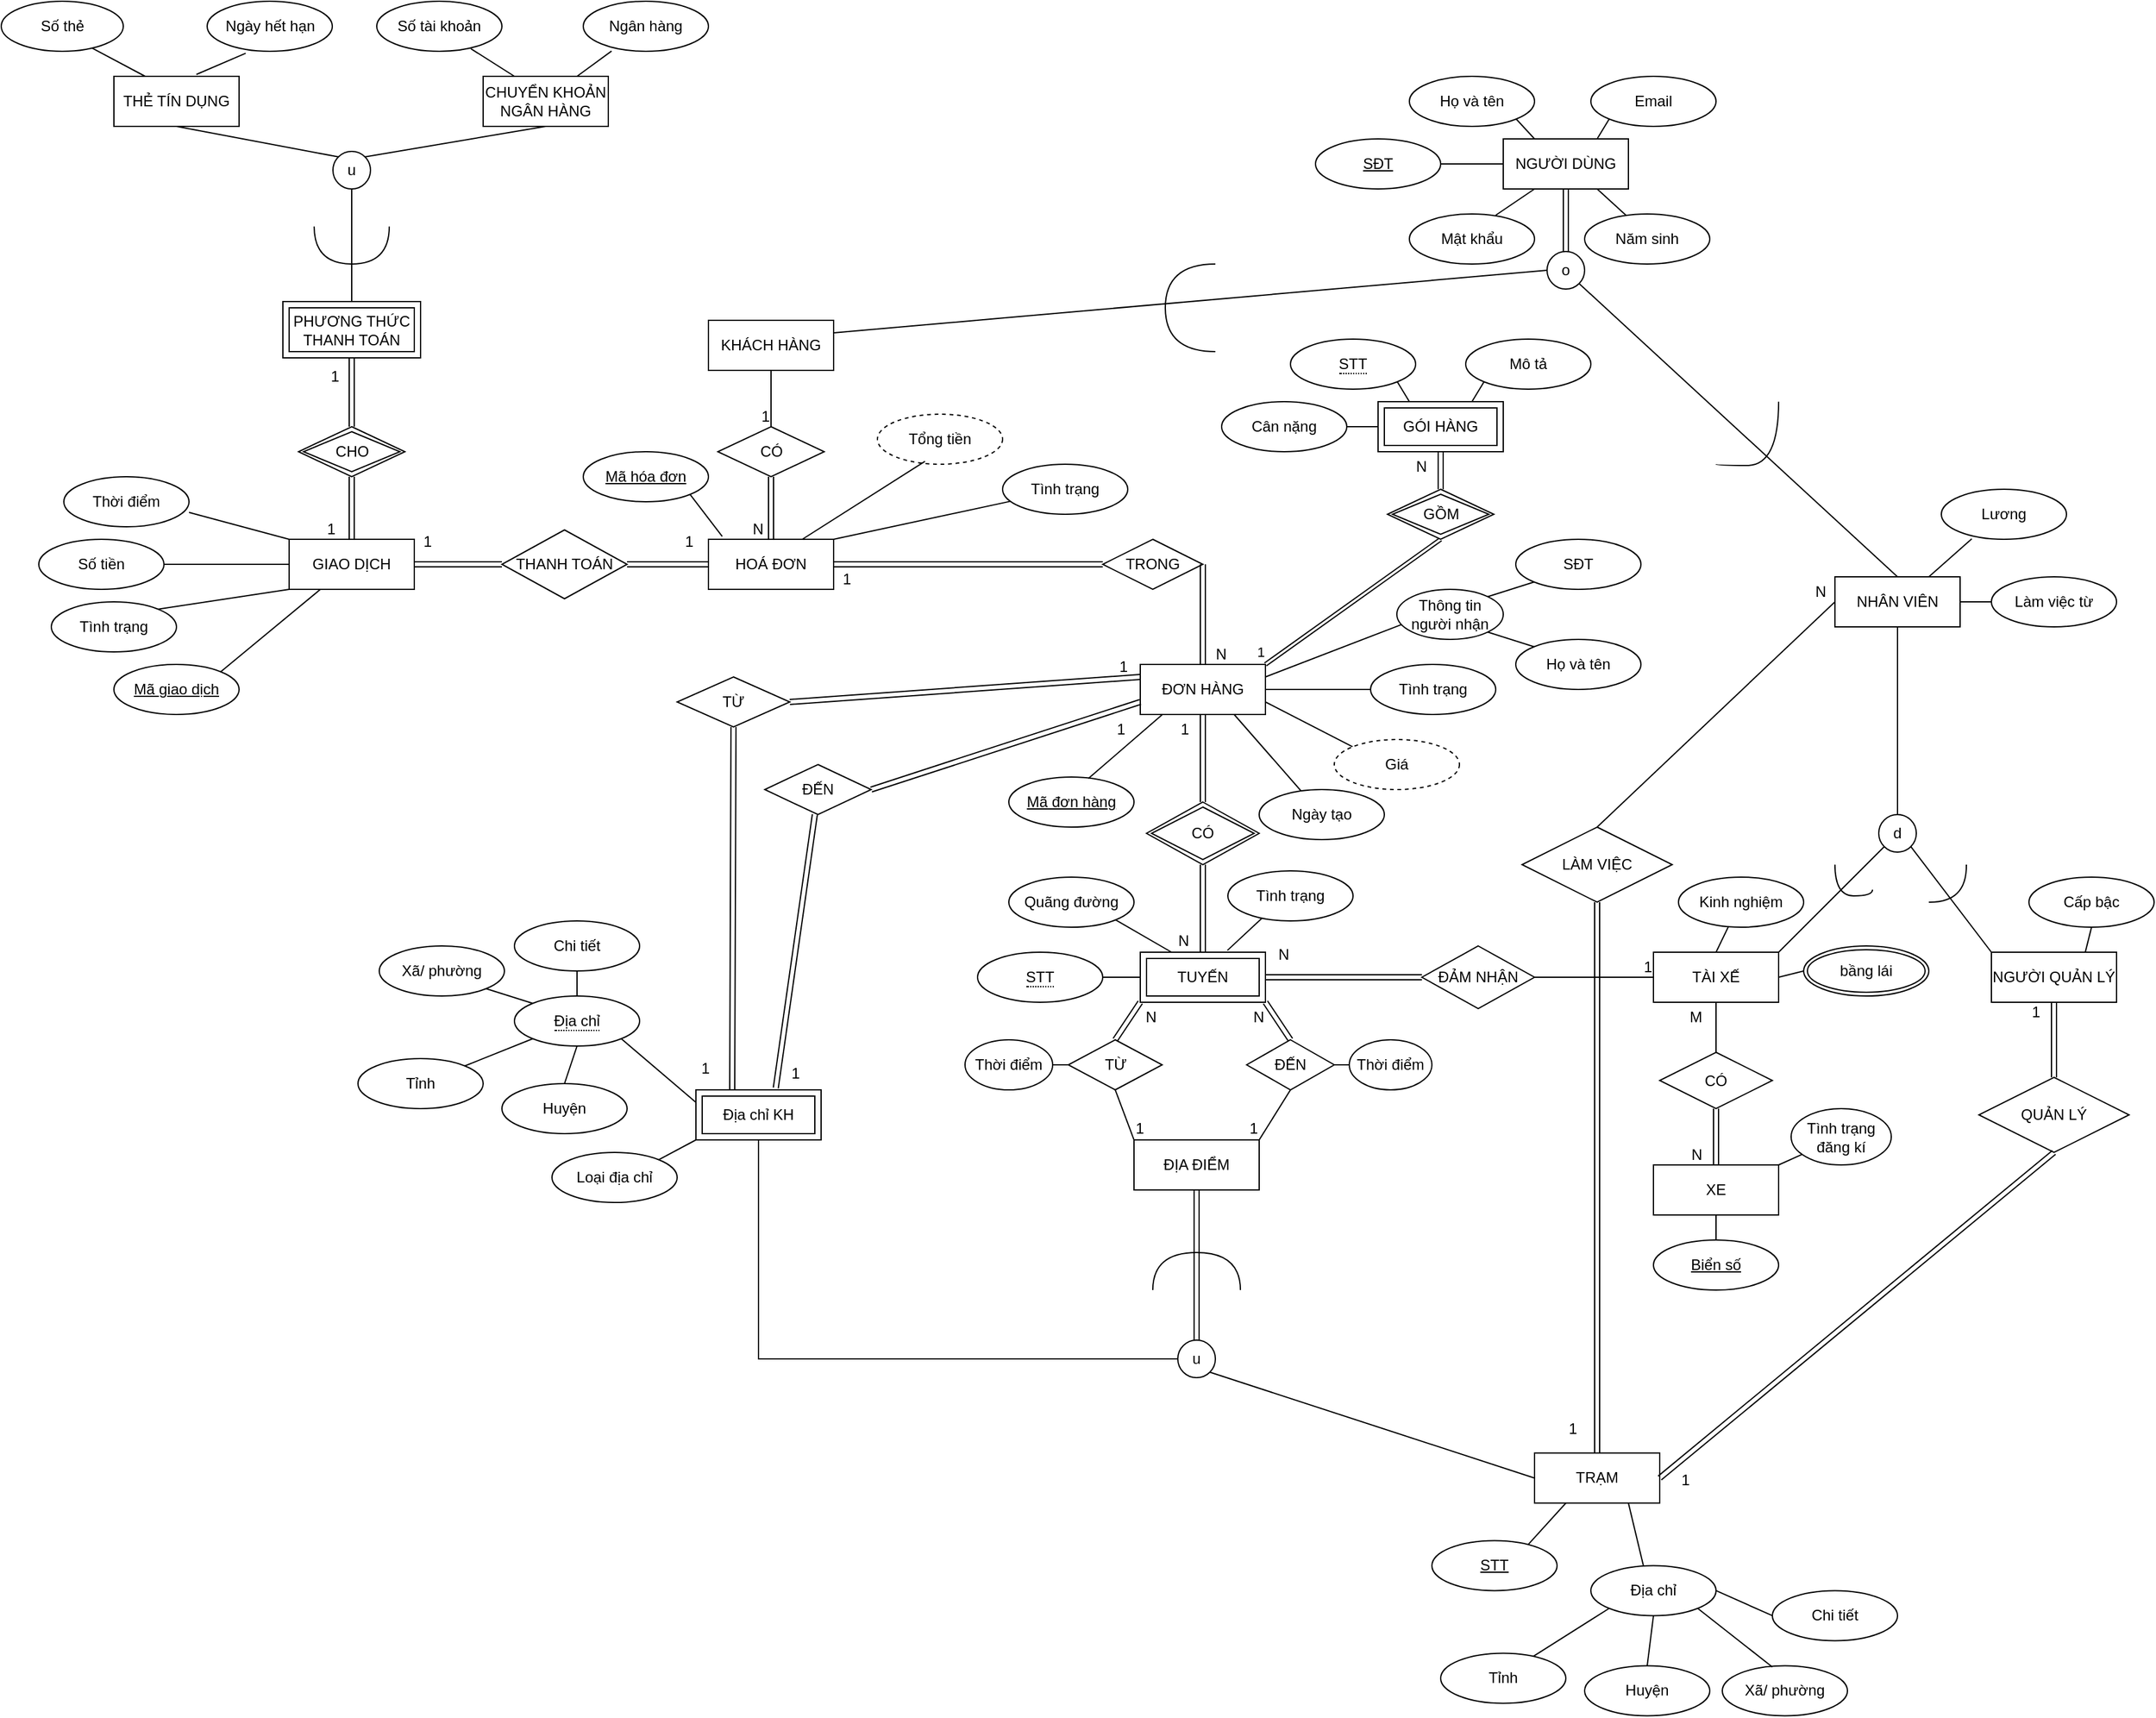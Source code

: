 <mxfile version="24.7.17">
  <diagram name="Page-1" id="5hh5KHy4vYde5BKXPjIa">
    <mxGraphModel dx="3163" dy="1982" grid="1" gridSize="10" guides="1" tooltips="1" connect="1" arrows="1" fold="1" page="1" pageScale="1" pageWidth="827" pageHeight="1169" math="0" shadow="0">
      <root>
        <mxCell id="0" />
        <mxCell id="1" parent="0" />
        <mxCell id="_ZcJm6ZcUghAxAI16LKx-3" value="NGƯỜI DÙNG" style="whiteSpace=wrap;html=1;align=center;" parent="1" vertex="1">
          <mxGeometry x="360" y="-70" width="100" height="40" as="geometry" />
        </mxCell>
        <mxCell id="_ZcJm6ZcUghAxAI16LKx-4" value="KHÁCH HÀNG" style="whiteSpace=wrap;html=1;align=center;" parent="1" vertex="1">
          <mxGeometry x="-275" y="75" width="100" height="40" as="geometry" />
        </mxCell>
        <mxCell id="_ZcJm6ZcUghAxAI16LKx-5" value="NHÂN VIÊN" style="whiteSpace=wrap;html=1;align=center;" parent="1" vertex="1">
          <mxGeometry x="625" y="280" width="100" height="40" as="geometry" />
        </mxCell>
        <mxCell id="_ZcJm6ZcUghAxAI16LKx-6" value="NGƯỜI QUẢN LÝ" style="whiteSpace=wrap;html=1;align=center;" parent="1" vertex="1">
          <mxGeometry x="750" y="580" width="100" height="40" as="geometry" />
        </mxCell>
        <mxCell id="_ZcJm6ZcUghAxAI16LKx-7" value="TÀI XẾ" style="whiteSpace=wrap;html=1;align=center;" parent="1" vertex="1">
          <mxGeometry x="480" y="580" width="100" height="40" as="geometry" />
        </mxCell>
        <mxCell id="_ZcJm6ZcUghAxAI16LKx-8" value="ĐƠN HÀNG" style="whiteSpace=wrap;html=1;align=center;" parent="1" vertex="1">
          <mxGeometry x="70" y="350" width="100" height="40" as="geometry" />
        </mxCell>
        <mxCell id="_ZcJm6ZcUghAxAI16LKx-9" value="TUYẾN" style="shape=ext;margin=3;double=1;whiteSpace=wrap;html=1;align=center;" parent="1" vertex="1">
          <mxGeometry x="70" y="580" width="100" height="40" as="geometry" />
        </mxCell>
        <mxCell id="_ZcJm6ZcUghAxAI16LKx-11" value="ĐỊA ĐIỂM" style="whiteSpace=wrap;html=1;align=center;" parent="1" vertex="1">
          <mxGeometry x="65" y="730" width="100" height="40" as="geometry" />
        </mxCell>
        <mxCell id="_ZcJm6ZcUghAxAI16LKx-13" value="TRẠM" style="whiteSpace=wrap;html=1;align=center;" parent="1" vertex="1">
          <mxGeometry x="385" y="980.23" width="100" height="40" as="geometry" />
        </mxCell>
        <mxCell id="_ZcJm6ZcUghAxAI16LKx-14" value="HOÁ ĐƠN" style="whiteSpace=wrap;html=1;align=center;" parent="1" vertex="1">
          <mxGeometry x="-275" y="250" width="100" height="40" as="geometry" />
        </mxCell>
        <mxCell id="_ZcJm6ZcUghAxAI16LKx-18" value="XE" style="whiteSpace=wrap;html=1;align=center;" parent="1" vertex="1">
          <mxGeometry x="480" y="750" width="100" height="40" as="geometry" />
        </mxCell>
        <mxCell id="_ZcJm6ZcUghAxAI16LKx-19" style="edgeStyle=orthogonalEdgeStyle;rounded=0;orthogonalLoop=1;jettySize=auto;html=1;exitX=0.5;exitY=1;exitDx=0;exitDy=0;" parent="1" source="_ZcJm6ZcUghAxAI16LKx-13" target="_ZcJm6ZcUghAxAI16LKx-13" edge="1">
          <mxGeometry relative="1" as="geometry" />
        </mxCell>
        <mxCell id="_ZcJm6ZcUghAxAI16LKx-27" value="" style="shape=link;html=1;rounded=0;entryX=0.5;entryY=1;entryDx=0;entryDy=0;exitX=0.5;exitY=0;exitDx=0;exitDy=0;" parent="1" source="_ZcJm6ZcUghAxAI16LKx-68" target="_ZcJm6ZcUghAxAI16LKx-8" edge="1">
          <mxGeometry relative="1" as="geometry">
            <mxPoint x="110" y="490" as="sourcePoint" />
            <mxPoint x="280" y="500" as="targetPoint" />
          </mxGeometry>
        </mxCell>
        <mxCell id="_ZcJm6ZcUghAxAI16LKx-28" value="1" style="resizable=0;html=1;whiteSpace=wrap;align=right;verticalAlign=bottom;" parent="_ZcJm6ZcUghAxAI16LKx-27" connectable="0" vertex="1">
          <mxGeometry x="1" relative="1" as="geometry">
            <mxPoint x="-10" y="20" as="offset" />
          </mxGeometry>
        </mxCell>
        <mxCell id="_ZcJm6ZcUghAxAI16LKx-31" value="" style="shape=link;html=1;rounded=0;entryX=0.5;entryY=0;entryDx=0;entryDy=0;exitX=0.5;exitY=1;exitDx=0;exitDy=0;" parent="1" source="_ZcJm6ZcUghAxAI16LKx-68" target="_ZcJm6ZcUghAxAI16LKx-9" edge="1">
          <mxGeometry relative="1" as="geometry">
            <mxPoint x="110" y="530" as="sourcePoint" />
            <mxPoint x="200" y="490" as="targetPoint" />
          </mxGeometry>
        </mxCell>
        <mxCell id="_ZcJm6ZcUghAxAI16LKx-32" value="N" style="resizable=0;html=1;whiteSpace=wrap;align=right;verticalAlign=bottom;" parent="_ZcJm6ZcUghAxAI16LKx-31" connectable="0" vertex="1">
          <mxGeometry x="1" relative="1" as="geometry">
            <mxPoint x="-10" y="-1" as="offset" />
          </mxGeometry>
        </mxCell>
        <mxCell id="_ZcJm6ZcUghAxAI16LKx-33" value="TỪ" style="shape=rhombus;perimeter=rhombusPerimeter;whiteSpace=wrap;html=1;align=center;" parent="1" vertex="1">
          <mxGeometry x="12.5" y="650" width="75" height="40" as="geometry" />
        </mxCell>
        <mxCell id="_ZcJm6ZcUghAxAI16LKx-34" value="ĐẾN" style="shape=rhombus;perimeter=rhombusPerimeter;whiteSpace=wrap;html=1;align=center;" parent="1" vertex="1">
          <mxGeometry x="155" y="650" width="70" height="40" as="geometry" />
        </mxCell>
        <mxCell id="_ZcJm6ZcUghAxAI16LKx-35" value="" style="shape=link;html=1;rounded=0;entryX=0;entryY=1;entryDx=0;entryDy=0;exitX=0.5;exitY=0;exitDx=0;exitDy=0;" parent="1" source="_ZcJm6ZcUghAxAI16LKx-33" target="_ZcJm6ZcUghAxAI16LKx-9" edge="1">
          <mxGeometry relative="1" as="geometry">
            <mxPoint x="130" y="670" as="sourcePoint" />
            <mxPoint x="290" y="670" as="targetPoint" />
          </mxGeometry>
        </mxCell>
        <mxCell id="_ZcJm6ZcUghAxAI16LKx-36" value="N" style="resizable=0;html=1;whiteSpace=wrap;align=right;verticalAlign=bottom;" parent="_ZcJm6ZcUghAxAI16LKx-35" connectable="0" vertex="1">
          <mxGeometry x="1" relative="1" as="geometry">
            <mxPoint x="15" y="20" as="offset" />
          </mxGeometry>
        </mxCell>
        <mxCell id="_ZcJm6ZcUghAxAI16LKx-37" value="" style="shape=link;html=1;rounded=0;entryX=1;entryY=1;entryDx=0;entryDy=0;exitX=0.5;exitY=0;exitDx=0;exitDy=0;" parent="1" source="_ZcJm6ZcUghAxAI16LKx-34" target="_ZcJm6ZcUghAxAI16LKx-9" edge="1">
          <mxGeometry relative="1" as="geometry">
            <mxPoint x="100" y="860" as="sourcePoint" />
            <mxPoint x="260" y="860" as="targetPoint" />
          </mxGeometry>
        </mxCell>
        <mxCell id="_ZcJm6ZcUghAxAI16LKx-38" value="N" style="resizable=0;html=1;whiteSpace=wrap;align=right;verticalAlign=bottom;" parent="_ZcJm6ZcUghAxAI16LKx-37" connectable="0" vertex="1">
          <mxGeometry x="1" relative="1" as="geometry">
            <mxPoint y="20" as="offset" />
          </mxGeometry>
        </mxCell>
        <mxCell id="_ZcJm6ZcUghAxAI16LKx-39" value="" style="endArrow=none;html=1;rounded=0;entryX=0;entryY=0;entryDx=0;entryDy=0;exitX=0.5;exitY=1;exitDx=0;exitDy=0;" parent="1" source="_ZcJm6ZcUghAxAI16LKx-33" target="_ZcJm6ZcUghAxAI16LKx-11" edge="1">
          <mxGeometry relative="1" as="geometry">
            <mxPoint x="130" y="560" as="sourcePoint" />
            <mxPoint x="290" y="560" as="targetPoint" />
          </mxGeometry>
        </mxCell>
        <mxCell id="_ZcJm6ZcUghAxAI16LKx-40" value="1" style="resizable=0;html=1;whiteSpace=wrap;align=right;verticalAlign=bottom;" parent="_ZcJm6ZcUghAxAI16LKx-39" connectable="0" vertex="1">
          <mxGeometry x="1" relative="1" as="geometry">
            <mxPoint x="10" as="offset" />
          </mxGeometry>
        </mxCell>
        <mxCell id="_ZcJm6ZcUghAxAI16LKx-42" value="" style="endArrow=none;html=1;rounded=0;entryX=1;entryY=0;entryDx=0;entryDy=0;exitX=0.5;exitY=1;exitDx=0;exitDy=0;" parent="1" source="_ZcJm6ZcUghAxAI16LKx-34" target="_ZcJm6ZcUghAxAI16LKx-11" edge="1">
          <mxGeometry relative="1" as="geometry">
            <mxPoint x="38" y="700" as="sourcePoint" />
            <mxPoint x="65" y="740" as="targetPoint" />
          </mxGeometry>
        </mxCell>
        <mxCell id="_ZcJm6ZcUghAxAI16LKx-43" value="1" style="resizable=0;html=1;whiteSpace=wrap;align=right;verticalAlign=bottom;" parent="_ZcJm6ZcUghAxAI16LKx-42" connectable="0" vertex="1">
          <mxGeometry x="1" relative="1" as="geometry" />
        </mxCell>
        <mxCell id="_ZcJm6ZcUghAxAI16LKx-51" value="LÀM VIỆC" style="shape=rhombus;perimeter=rhombusPerimeter;whiteSpace=wrap;html=1;align=center;" parent="1" vertex="1">
          <mxGeometry x="375" y="480" width="120" height="60" as="geometry" />
        </mxCell>
        <mxCell id="_ZcJm6ZcUghAxAI16LKx-54" value="" style="shape=link;html=1;rounded=0;entryX=0.5;entryY=0;entryDx=0;entryDy=0;exitX=0.5;exitY=1;exitDx=0;exitDy=0;" parent="1" source="_ZcJm6ZcUghAxAI16LKx-51" target="_ZcJm6ZcUghAxAI16LKx-13" edge="1">
          <mxGeometry relative="1" as="geometry">
            <mxPoint x="270" y="595" as="sourcePoint" />
            <mxPoint x="430" y="595" as="targetPoint" />
          </mxGeometry>
        </mxCell>
        <mxCell id="_ZcJm6ZcUghAxAI16LKx-55" value="1" style="resizable=0;html=1;whiteSpace=wrap;align=right;verticalAlign=bottom;" parent="_ZcJm6ZcUghAxAI16LKx-54" connectable="0" vertex="1">
          <mxGeometry x="1" relative="1" as="geometry">
            <mxPoint x="-15" y="-11" as="offset" />
          </mxGeometry>
        </mxCell>
        <mxCell id="_ZcJm6ZcUghAxAI16LKx-56" value="QUẢN LÝ" style="shape=rhombus;perimeter=rhombusPerimeter;whiteSpace=wrap;html=1;align=center;" parent="1" vertex="1">
          <mxGeometry x="740" y="680" width="120" height="60" as="geometry" />
        </mxCell>
        <mxCell id="_ZcJm6ZcUghAxAI16LKx-57" value="" style="shape=link;html=1;rounded=0;entryX=1;entryY=0.5;entryDx=0;entryDy=0;exitX=0.5;exitY=1;exitDx=0;exitDy=0;" parent="1" source="_ZcJm6ZcUghAxAI16LKx-56" target="_ZcJm6ZcUghAxAI16LKx-13" edge="1">
          <mxGeometry relative="1" as="geometry">
            <mxPoint x="320" y="445" as="sourcePoint" />
            <mxPoint x="480" y="445" as="targetPoint" />
          </mxGeometry>
        </mxCell>
        <mxCell id="_ZcJm6ZcUghAxAI16LKx-58" value="1" style="resizable=0;html=1;whiteSpace=wrap;align=right;verticalAlign=bottom;" parent="_ZcJm6ZcUghAxAI16LKx-57" connectable="0" vertex="1">
          <mxGeometry x="1" relative="1" as="geometry">
            <mxPoint x="25" y="10" as="offset" />
          </mxGeometry>
        </mxCell>
        <mxCell id="_ZcJm6ZcUghAxAI16LKx-59" value="" style="shape=link;html=1;rounded=0;exitX=0.5;exitY=0;exitDx=0;exitDy=0;entryX=0.5;entryY=1;entryDx=0;entryDy=0;" parent="1" source="_ZcJm6ZcUghAxAI16LKx-56" target="_ZcJm6ZcUghAxAI16LKx-6" edge="1">
          <mxGeometry relative="1" as="geometry">
            <mxPoint x="320" y="445" as="sourcePoint" />
            <mxPoint x="480" y="445" as="targetPoint" />
          </mxGeometry>
        </mxCell>
        <mxCell id="_ZcJm6ZcUghAxAI16LKx-60" value="1" style="resizable=0;html=1;whiteSpace=wrap;align=right;verticalAlign=bottom;" parent="_ZcJm6ZcUghAxAI16LKx-59" connectable="0" vertex="1">
          <mxGeometry x="1" relative="1" as="geometry">
            <mxPoint x="-10" y="16" as="offset" />
          </mxGeometry>
        </mxCell>
        <mxCell id="_ZcJm6ZcUghAxAI16LKx-62" value="CÓ" style="shape=rhombus;perimeter=rhombusPerimeter;whiteSpace=wrap;html=1;align=center;" parent="1" vertex="1">
          <mxGeometry x="-267.5" y="160" width="85" height="40" as="geometry" />
        </mxCell>
        <mxCell id="_ZcJm6ZcUghAxAI16LKx-63" value="" style="endArrow=none;html=1;rounded=0;entryX=0.5;entryY=0;entryDx=0;entryDy=0;exitX=0.5;exitY=1;exitDx=0;exitDy=0;" parent="1" source="_ZcJm6ZcUghAxAI16LKx-4" target="_ZcJm6ZcUghAxAI16LKx-62" edge="1">
          <mxGeometry relative="1" as="geometry">
            <mxPoint x="180" y="470" as="sourcePoint" />
            <mxPoint x="340" y="470" as="targetPoint" />
          </mxGeometry>
        </mxCell>
        <mxCell id="_ZcJm6ZcUghAxAI16LKx-64" value="1" style="resizable=0;html=1;whiteSpace=wrap;align=right;verticalAlign=bottom;" parent="_ZcJm6ZcUghAxAI16LKx-63" connectable="0" vertex="1">
          <mxGeometry x="1" relative="1" as="geometry" />
        </mxCell>
        <mxCell id="_ZcJm6ZcUghAxAI16LKx-65" value="" style="shape=link;html=1;rounded=0;entryX=0.5;entryY=0;entryDx=0;entryDy=0;exitX=0.5;exitY=1;exitDx=0;exitDy=0;" parent="1" source="_ZcJm6ZcUghAxAI16LKx-62" target="_ZcJm6ZcUghAxAI16LKx-14" edge="1">
          <mxGeometry relative="1" as="geometry">
            <mxPoint x="350" y="440.15" as="sourcePoint" />
            <mxPoint x="510" y="440.15" as="targetPoint" />
          </mxGeometry>
        </mxCell>
        <mxCell id="_ZcJm6ZcUghAxAI16LKx-66" value="N" style="resizable=0;html=1;whiteSpace=wrap;align=right;verticalAlign=bottom;" parent="_ZcJm6ZcUghAxAI16LKx-65" connectable="0" vertex="1">
          <mxGeometry x="1" relative="1" as="geometry">
            <mxPoint x="-5" as="offset" />
          </mxGeometry>
        </mxCell>
        <mxCell id="_ZcJm6ZcUghAxAI16LKx-67" value="TRONG" style="shape=rhombus;perimeter=rhombusPerimeter;whiteSpace=wrap;html=1;align=center;" parent="1" vertex="1">
          <mxGeometry x="40" y="250" width="80" height="40" as="geometry" />
        </mxCell>
        <mxCell id="_ZcJm6ZcUghAxAI16LKx-68" value="CÓ" style="shape=rhombus;double=1;perimeter=rhombusPerimeter;whiteSpace=wrap;html=1;align=center;" parent="1" vertex="1">
          <mxGeometry x="75" y="460" width="90" height="50" as="geometry" />
        </mxCell>
        <mxCell id="_ZcJm6ZcUghAxAI16LKx-69" value="" style="shape=link;html=1;rounded=0;entryX=1;entryY=0.5;entryDx=0;entryDy=0;exitX=0;exitY=0.5;exitDx=0;exitDy=0;" parent="1" source="_ZcJm6ZcUghAxAI16LKx-67" target="_ZcJm6ZcUghAxAI16LKx-14" edge="1">
          <mxGeometry relative="1" as="geometry">
            <mxPoint x="-555" y="400" as="sourcePoint" />
            <mxPoint x="-560" y="600" as="targetPoint" />
          </mxGeometry>
        </mxCell>
        <mxCell id="_ZcJm6ZcUghAxAI16LKx-70" value="1" style="resizable=0;html=1;whiteSpace=wrap;align=right;verticalAlign=bottom;" parent="_ZcJm6ZcUghAxAI16LKx-69" connectable="0" vertex="1">
          <mxGeometry x="1" relative="1" as="geometry">
            <mxPoint x="15" y="20" as="offset" />
          </mxGeometry>
        </mxCell>
        <mxCell id="_ZcJm6ZcUghAxAI16LKx-71" value="" style="shape=link;html=1;rounded=0;exitX=1;exitY=0.5;exitDx=0;exitDy=0;entryX=0.5;entryY=0;entryDx=0;entryDy=0;" parent="1" source="_ZcJm6ZcUghAxAI16LKx-67" target="_ZcJm6ZcUghAxAI16LKx-8" edge="1">
          <mxGeometry relative="1" as="geometry">
            <mxPoint x="160" y="570" as="sourcePoint" />
            <mxPoint x="-30" y="300" as="targetPoint" />
          </mxGeometry>
        </mxCell>
        <mxCell id="_ZcJm6ZcUghAxAI16LKx-72" value="N" style="resizable=0;html=1;whiteSpace=wrap;align=right;verticalAlign=bottom;" parent="_ZcJm6ZcUghAxAI16LKx-71" connectable="0" vertex="1">
          <mxGeometry x="1" relative="1" as="geometry">
            <mxPoint x="20" as="offset" />
          </mxGeometry>
        </mxCell>
        <mxCell id="_ZcJm6ZcUghAxAI16LKx-75" value="ĐẢM NHẬN" style="shape=rhombus;perimeter=rhombusPerimeter;whiteSpace=wrap;html=1;align=center;" parent="1" vertex="1">
          <mxGeometry x="295" y="575" width="90" height="50" as="geometry" />
        </mxCell>
        <mxCell id="_ZcJm6ZcUghAxAI16LKx-76" value="" style="shape=link;html=1;rounded=0;entryX=1;entryY=0.5;entryDx=0;entryDy=0;exitX=0;exitY=0.5;exitDx=0;exitDy=0;" parent="1" source="_ZcJm6ZcUghAxAI16LKx-75" target="_ZcJm6ZcUghAxAI16LKx-9" edge="1">
          <mxGeometry relative="1" as="geometry">
            <mxPoint x="250" y="680" as="sourcePoint" />
            <mxPoint x="410" y="680" as="targetPoint" />
          </mxGeometry>
        </mxCell>
        <mxCell id="_ZcJm6ZcUghAxAI16LKx-77" value="N" style="resizable=0;html=1;whiteSpace=wrap;align=right;verticalAlign=bottom;" parent="_ZcJm6ZcUghAxAI16LKx-76" connectable="0" vertex="1">
          <mxGeometry x="1" relative="1" as="geometry">
            <mxPoint x="20" y="-10" as="offset" />
          </mxGeometry>
        </mxCell>
        <mxCell id="_ZcJm6ZcUghAxAI16LKx-78" value="" style="endArrow=none;html=1;rounded=0;entryX=0;entryY=0.5;entryDx=0;entryDy=0;exitX=1;exitY=0.5;exitDx=0;exitDy=0;" parent="1" source="_ZcJm6ZcUghAxAI16LKx-75" target="_ZcJm6ZcUghAxAI16LKx-7" edge="1">
          <mxGeometry relative="1" as="geometry">
            <mxPoint x="320" y="640" as="sourcePoint" />
            <mxPoint x="480" y="640" as="targetPoint" />
          </mxGeometry>
        </mxCell>
        <mxCell id="_ZcJm6ZcUghAxAI16LKx-79" value="1" style="resizable=0;html=1;whiteSpace=wrap;align=right;verticalAlign=bottom;" parent="_ZcJm6ZcUghAxAI16LKx-78" connectable="0" vertex="1">
          <mxGeometry x="1" relative="1" as="geometry" />
        </mxCell>
        <mxCell id="_ZcJm6ZcUghAxAI16LKx-80" value="CÓ" style="shape=rhombus;perimeter=rhombusPerimeter;whiteSpace=wrap;html=1;align=center;" parent="1" vertex="1">
          <mxGeometry x="485" y="660" width="90" height="45" as="geometry" />
        </mxCell>
        <mxCell id="_ZcJm6ZcUghAxAI16LKx-81" value="" style="endArrow=none;html=1;rounded=0;entryX=0.5;entryY=1;entryDx=0;entryDy=0;exitX=0.5;exitY=0;exitDx=0;exitDy=0;" parent="1" source="_ZcJm6ZcUghAxAI16LKx-80" target="_ZcJm6ZcUghAxAI16LKx-7" edge="1">
          <mxGeometry relative="1" as="geometry">
            <mxPoint x="300" y="650" as="sourcePoint" />
            <mxPoint x="460" y="650" as="targetPoint" />
          </mxGeometry>
        </mxCell>
        <mxCell id="_ZcJm6ZcUghAxAI16LKx-82" value="M" style="resizable=0;html=1;whiteSpace=wrap;align=right;verticalAlign=bottom;" parent="_ZcJm6ZcUghAxAI16LKx-81" connectable="0" vertex="1">
          <mxGeometry x="1" relative="1" as="geometry">
            <mxPoint x="-10" y="20" as="offset" />
          </mxGeometry>
        </mxCell>
        <mxCell id="_ZcJm6ZcUghAxAI16LKx-87" value="" style="shape=link;html=1;rounded=0;entryX=0.5;entryY=0;entryDx=0;entryDy=0;exitX=0.5;exitY=1;exitDx=0;exitDy=0;" parent="1" source="_ZcJm6ZcUghAxAI16LKx-80" target="_ZcJm6ZcUghAxAI16LKx-18" edge="1">
          <mxGeometry relative="1" as="geometry">
            <mxPoint x="360" y="680" as="sourcePoint" />
            <mxPoint x="520" y="680" as="targetPoint" />
          </mxGeometry>
        </mxCell>
        <mxCell id="_ZcJm6ZcUghAxAI16LKx-88" value="N" style="resizable=0;html=1;whiteSpace=wrap;align=right;verticalAlign=bottom;" parent="_ZcJm6ZcUghAxAI16LKx-87" connectable="0" vertex="1">
          <mxGeometry x="1" relative="1" as="geometry">
            <mxPoint x="-10" as="offset" />
          </mxGeometry>
        </mxCell>
        <mxCell id="_ZcJm6ZcUghAxAI16LKx-90" value="Họ và tên" style="ellipse;whiteSpace=wrap;html=1;align=center;" parent="1" vertex="1">
          <mxGeometry x="285" y="-120" width="100" height="40" as="geometry" />
        </mxCell>
        <mxCell id="_ZcJm6ZcUghAxAI16LKx-94" value="" style="shape=link;html=1;rounded=0;entryX=0.5;entryY=0;entryDx=0;entryDy=0;exitX=0.5;exitY=1;exitDx=0;exitDy=0;" parent="1" source="H_bjhQ_sS3RKHYcApGW7-6" target="Oz_xGIL1q-XDC8DIrNOm-3" edge="1">
          <mxGeometry relative="1" as="geometry">
            <mxPoint x="310.0" y="180" as="sourcePoint" />
            <mxPoint x="310" y="210" as="targetPoint" />
          </mxGeometry>
        </mxCell>
        <mxCell id="_ZcJm6ZcUghAxAI16LKx-95" value="N" style="resizable=0;html=1;whiteSpace=wrap;align=right;verticalAlign=bottom;" parent="_ZcJm6ZcUghAxAI16LKx-94" connectable="0" vertex="1">
          <mxGeometry x="1" relative="1" as="geometry">
            <mxPoint x="-10" y="-10" as="offset" />
          </mxGeometry>
        </mxCell>
        <mxCell id="_ZcJm6ZcUghAxAI16LKx-98" value="" style="shape=link;html=1;rounded=0;exitX=0.5;exitY=1;exitDx=0;exitDy=0;width=2.727;entryX=1;entryY=0;entryDx=0;entryDy=0;" parent="1" source="Oz_xGIL1q-XDC8DIrNOm-3" target="_ZcJm6ZcUghAxAI16LKx-8" edge="1">
          <mxGeometry relative="1" as="geometry">
            <mxPoint x="120" y="290" as="sourcePoint" />
            <mxPoint x="170" y="350" as="targetPoint" />
          </mxGeometry>
        </mxCell>
        <mxCell id="XrpOzw08PkHbgHdVZRFC-70" value="1" style="edgeLabel;html=1;align=center;verticalAlign=middle;resizable=0;points=[];" parent="_ZcJm6ZcUghAxAI16LKx-98" vertex="1" connectable="0">
          <mxGeometry x="-0.053" y="10" relative="1" as="geometry">
            <mxPoint x="-84" y="34" as="offset" />
          </mxGeometry>
        </mxCell>
        <mxCell id="_ZcJm6ZcUghAxAI16LKx-118" value="" style="shape=link;html=1;rounded=0;exitX=0.5;exitY=0;exitDx=0;exitDy=0;entryX=0.5;entryY=1;entryDx=0;entryDy=0;" parent="1" source="_ZcJm6ZcUghAxAI16LKx-119" target="_ZcJm6ZcUghAxAI16LKx-3" edge="1">
          <mxGeometry relative="1" as="geometry">
            <mxPoint x="420" y="90" as="sourcePoint" />
            <mxPoint x="430" y="-20" as="targetPoint" />
          </mxGeometry>
        </mxCell>
        <mxCell id="_ZcJm6ZcUghAxAI16LKx-119" value="o" style="ellipse;whiteSpace=wrap;html=1;aspect=fixed;" parent="1" vertex="1">
          <mxGeometry x="395" y="20" width="30" height="30" as="geometry" />
        </mxCell>
        <mxCell id="_ZcJm6ZcUghAxAI16LKx-120" value="" style="endArrow=none;html=1;rounded=0;entryX=0;entryY=0.5;entryDx=0;entryDy=0;exitX=1;exitY=0.25;exitDx=0;exitDy=0;" parent="1" source="_ZcJm6ZcUghAxAI16LKx-4" target="_ZcJm6ZcUghAxAI16LKx-119" edge="1">
          <mxGeometry relative="1" as="geometry">
            <mxPoint x="390" y="110" as="sourcePoint" />
            <mxPoint x="580" y="170" as="targetPoint" />
          </mxGeometry>
        </mxCell>
        <mxCell id="_ZcJm6ZcUghAxAI16LKx-121" value="" style="endArrow=none;html=1;rounded=0;entryX=1;entryY=1;entryDx=0;entryDy=0;exitX=0.5;exitY=0;exitDx=0;exitDy=0;" parent="1" source="_ZcJm6ZcUghAxAI16LKx-5" target="_ZcJm6ZcUghAxAI16LKx-119" edge="1">
          <mxGeometry relative="1" as="geometry">
            <mxPoint x="450" y="110" as="sourcePoint" />
            <mxPoint x="294" y="116" as="targetPoint" />
          </mxGeometry>
        </mxCell>
        <mxCell id="_ZcJm6ZcUghAxAI16LKx-125" value="d" style="ellipse;whiteSpace=wrap;html=1;aspect=fixed;" parent="1" vertex="1">
          <mxGeometry x="660" y="470" width="30" height="30" as="geometry" />
        </mxCell>
        <mxCell id="_ZcJm6ZcUghAxAI16LKx-126" value="" style="endArrow=none;html=1;rounded=0;entryX=0;entryY=1;entryDx=0;entryDy=0;exitX=1;exitY=0;exitDx=0;exitDy=0;" parent="1" source="_ZcJm6ZcUghAxAI16LKx-7" target="_ZcJm6ZcUghAxAI16LKx-125" edge="1">
          <mxGeometry relative="1" as="geometry">
            <mxPoint x="575" y="350" as="sourcePoint" />
            <mxPoint x="935" y="390" as="targetPoint" />
          </mxGeometry>
        </mxCell>
        <mxCell id="_ZcJm6ZcUghAxAI16LKx-127" value="" style="endArrow=none;html=1;rounded=0;entryX=1;entryY=1;entryDx=0;entryDy=0;exitX=0;exitY=0;exitDx=0;exitDy=0;" parent="1" source="_ZcJm6ZcUghAxAI16LKx-6" target="_ZcJm6ZcUghAxAI16LKx-125" edge="1">
          <mxGeometry relative="1" as="geometry">
            <mxPoint x="725" y="360" as="sourcePoint" />
            <mxPoint x="649" y="336" as="targetPoint" />
          </mxGeometry>
        </mxCell>
        <mxCell id="_ZcJm6ZcUghAxAI16LKx-132" value="" style="shape=link;html=1;rounded=0;exitX=0.5;exitY=0;exitDx=0;exitDy=0;entryX=0.5;entryY=1;entryDx=0;entryDy=0;" parent="1" source="_ZcJm6ZcUghAxAI16LKx-133" target="_ZcJm6ZcUghAxAI16LKx-11" edge="1">
          <mxGeometry relative="1" as="geometry">
            <mxPoint x="120" y="870" as="sourcePoint" />
            <mxPoint x="105" y="780" as="targetPoint" />
          </mxGeometry>
        </mxCell>
        <mxCell id="_ZcJm6ZcUghAxAI16LKx-133" value="u" style="ellipse;whiteSpace=wrap;html=1;aspect=fixed;" parent="1" vertex="1">
          <mxGeometry x="100" y="890" width="30" height="30" as="geometry" />
        </mxCell>
        <mxCell id="_ZcJm6ZcUghAxAI16LKx-134" value="" style="endArrow=none;html=1;rounded=0;entryX=0;entryY=0.5;entryDx=0;entryDy=0;exitX=0.5;exitY=1;exitDx=0;exitDy=0;" parent="1" source="Oz_xGIL1q-XDC8DIrNOm-2" target="_ZcJm6ZcUghAxAI16LKx-133" edge="1">
          <mxGeometry relative="1" as="geometry">
            <mxPoint x="-175" y="900" as="sourcePoint" />
            <mxPoint x="390" y="990" as="targetPoint" />
            <Array as="points">
              <mxPoint x="-235" y="905" />
            </Array>
          </mxGeometry>
        </mxCell>
        <mxCell id="_ZcJm6ZcUghAxAI16LKx-135" value="" style="endArrow=none;html=1;rounded=0;entryX=1;entryY=1;entryDx=0;entryDy=0;exitX=0;exitY=0.5;exitDx=0;exitDy=0;" parent="1" source="_ZcJm6ZcUghAxAI16LKx-13" target="_ZcJm6ZcUghAxAI16LKx-133" edge="1">
          <mxGeometry relative="1" as="geometry">
            <mxPoint x="180" y="960" as="sourcePoint" />
            <mxPoint x="104" y="936" as="targetPoint" />
          </mxGeometry>
        </mxCell>
        <mxCell id="_ZcJm6ZcUghAxAI16LKx-140" value="Email" style="ellipse;whiteSpace=wrap;html=1;align=center;" parent="1" vertex="1">
          <mxGeometry x="430" y="-120" width="100" height="40" as="geometry" />
        </mxCell>
        <mxCell id="_ZcJm6ZcUghAxAI16LKx-141" value="&lt;u&gt;SĐT&lt;/u&gt;" style="ellipse;whiteSpace=wrap;html=1;align=center;" parent="1" vertex="1">
          <mxGeometry x="210" y="-70" width="100" height="40" as="geometry" />
        </mxCell>
        <mxCell id="_ZcJm6ZcUghAxAI16LKx-143" value="" style="endArrow=none;html=1;rounded=0;entryX=1;entryY=1;entryDx=0;entryDy=0;exitX=0.25;exitY=0;exitDx=0;exitDy=0;" parent="1" source="_ZcJm6ZcUghAxAI16LKx-3" target="_ZcJm6ZcUghAxAI16LKx-90" edge="1">
          <mxGeometry relative="1" as="geometry">
            <mxPoint x="395" y="-60" as="sourcePoint" />
            <mxPoint x="363" y="-110" as="targetPoint" />
          </mxGeometry>
        </mxCell>
        <mxCell id="_ZcJm6ZcUghAxAI16LKx-144" value="" style="endArrow=none;html=1;rounded=0;entryX=0;entryY=1;entryDx=0;entryDy=0;exitX=0.75;exitY=0;exitDx=0;exitDy=0;" parent="1" source="_ZcJm6ZcUghAxAI16LKx-3" target="_ZcJm6ZcUghAxAI16LKx-140" edge="1">
          <mxGeometry relative="1" as="geometry">
            <mxPoint x="405" y="-50" as="sourcePoint" />
            <mxPoint x="373" y="-100" as="targetPoint" />
          </mxGeometry>
        </mxCell>
        <mxCell id="_ZcJm6ZcUghAxAI16LKx-145" value="" style="endArrow=none;html=1;rounded=0;entryX=1;entryY=0.5;entryDx=0;entryDy=0;exitX=0;exitY=0.5;exitDx=0;exitDy=0;" parent="1" source="_ZcJm6ZcUghAxAI16LKx-3" target="_ZcJm6ZcUghAxAI16LKx-141" edge="1">
          <mxGeometry relative="1" as="geometry">
            <mxPoint x="415" y="-40" as="sourcePoint" />
            <mxPoint x="383" y="-90" as="targetPoint" />
          </mxGeometry>
        </mxCell>
        <mxCell id="_ZcJm6ZcUghAxAI16LKx-146" value="Lương" style="ellipse;whiteSpace=wrap;html=1;align=center;" parent="1" vertex="1">
          <mxGeometry x="710" y="210" width="100" height="40" as="geometry" />
        </mxCell>
        <mxCell id="_ZcJm6ZcUghAxAI16LKx-147" value="" style="endArrow=none;html=1;rounded=0;entryX=0.243;entryY=0.992;entryDx=0;entryDy=0;entryPerimeter=0;exitX=0.75;exitY=0;exitDx=0;exitDy=0;" parent="1" source="_ZcJm6ZcUghAxAI16LKx-5" target="_ZcJm6ZcUghAxAI16LKx-146" edge="1">
          <mxGeometry relative="1" as="geometry">
            <mxPoint x="400" y="410" as="sourcePoint" />
            <mxPoint x="560" y="410" as="targetPoint" />
          </mxGeometry>
        </mxCell>
        <mxCell id="_ZcJm6ZcUghAxAI16LKx-151" value="Cấp bậc" style="ellipse;whiteSpace=wrap;html=1;align=center;" parent="1" vertex="1">
          <mxGeometry x="780" y="520" width="100" height="40" as="geometry" />
        </mxCell>
        <mxCell id="_ZcJm6ZcUghAxAI16LKx-152" value="" style="endArrow=none;html=1;rounded=0;entryX=0.5;entryY=1;entryDx=0;entryDy=0;exitX=0.75;exitY=0;exitDx=0;exitDy=0;" parent="1" source="_ZcJm6ZcUghAxAI16LKx-6" target="_ZcJm6ZcUghAxAI16LKx-151" edge="1">
          <mxGeometry relative="1" as="geometry">
            <mxPoint x="470" y="560" as="sourcePoint" />
            <mxPoint x="630" y="560" as="targetPoint" />
          </mxGeometry>
        </mxCell>
        <mxCell id="_ZcJm6ZcUghAxAI16LKx-153" value="Kinh nghiệm" style="ellipse;whiteSpace=wrap;html=1;align=center;" parent="1" vertex="1">
          <mxGeometry x="500" y="520" width="100" height="40" as="geometry" />
        </mxCell>
        <mxCell id="_ZcJm6ZcUghAxAI16LKx-154" value="" style="endArrow=none;html=1;rounded=0;entryX=0.4;entryY=0.983;entryDx=0;entryDy=0;entryPerimeter=0;exitX=0.5;exitY=0;exitDx=0;exitDy=0;" parent="1" source="_ZcJm6ZcUghAxAI16LKx-7" target="_ZcJm6ZcUghAxAI16LKx-153" edge="1">
          <mxGeometry relative="1" as="geometry">
            <mxPoint x="370" y="580" as="sourcePoint" />
            <mxPoint x="530" y="580" as="targetPoint" />
          </mxGeometry>
        </mxCell>
        <mxCell id="_ZcJm6ZcUghAxAI16LKx-156" value="bầng lái" style="ellipse;shape=doubleEllipse;margin=3;whiteSpace=wrap;html=1;align=center;" parent="1" vertex="1">
          <mxGeometry x="600" y="575" width="100" height="40" as="geometry" />
        </mxCell>
        <mxCell id="_ZcJm6ZcUghAxAI16LKx-157" value="" style="endArrow=none;html=1;rounded=0;entryX=0;entryY=0.5;entryDx=0;entryDy=0;exitX=1;exitY=0.5;exitDx=0;exitDy=0;" parent="1" source="_ZcJm6ZcUghAxAI16LKx-7" target="_ZcJm6ZcUghAxAI16LKx-156" edge="1">
          <mxGeometry relative="1" as="geometry">
            <mxPoint x="320" y="620" as="sourcePoint" />
            <mxPoint x="480" y="620" as="targetPoint" />
          </mxGeometry>
        </mxCell>
        <mxCell id="_ZcJm6ZcUghAxAI16LKx-159" value="Loại địa chỉ" style="ellipse;whiteSpace=wrap;html=1;align=center;" parent="1" vertex="1">
          <mxGeometry x="-400" y="740" width="100" height="40" as="geometry" />
        </mxCell>
        <mxCell id="_ZcJm6ZcUghAxAI16LKx-160" value="Tình trạng đăng kí" style="ellipse;whiteSpace=wrap;html=1;align=center;" parent="1" vertex="1">
          <mxGeometry x="590" y="705" width="80" height="45" as="geometry" />
        </mxCell>
        <mxCell id="_ZcJm6ZcUghAxAI16LKx-161" value="" style="endArrow=none;html=1;rounded=0;exitX=1;exitY=0;exitDx=0;exitDy=0;" parent="1" source="_ZcJm6ZcUghAxAI16LKx-18" target="_ZcJm6ZcUghAxAI16LKx-160" edge="1">
          <mxGeometry relative="1" as="geometry">
            <mxPoint x="330" y="730" as="sourcePoint" />
            <mxPoint x="490" y="730" as="targetPoint" />
          </mxGeometry>
        </mxCell>
        <mxCell id="XrpOzw08PkHbgHdVZRFC-1" value="" style="endArrow=none;html=1;rounded=0;entryX=0;entryY=1;entryDx=0;entryDy=0;exitX=1;exitY=0;exitDx=0;exitDy=0;" parent="1" source="_ZcJm6ZcUghAxAI16LKx-159" target="Oz_xGIL1q-XDC8DIrNOm-2" edge="1">
          <mxGeometry relative="1" as="geometry">
            <mxPoint x="-292.857" y="535" as="sourcePoint" />
            <mxPoint x="-300" y="695" as="targetPoint" />
          </mxGeometry>
        </mxCell>
        <mxCell id="XrpOzw08PkHbgHdVZRFC-11" value="Mã đơn hàng" style="ellipse;whiteSpace=wrap;html=1;align=center;fontStyle=4;" parent="1" vertex="1">
          <mxGeometry x="-35" y="440" width="100" height="40" as="geometry" />
        </mxCell>
        <mxCell id="XrpOzw08PkHbgHdVZRFC-16" value="" style="endArrow=none;html=1;rounded=0;entryX=0.636;entryY=0.029;entryDx=0;entryDy=0;exitX=0.18;exitY=0.993;exitDx=0;exitDy=0;entryPerimeter=0;exitPerimeter=0;" parent="1" source="_ZcJm6ZcUghAxAI16LKx-8" target="XrpOzw08PkHbgHdVZRFC-11" edge="1">
          <mxGeometry relative="1" as="geometry">
            <mxPoint x="80" y="360" as="sourcePoint" />
            <mxPoint x="25" y="334" as="targetPoint" />
          </mxGeometry>
        </mxCell>
        <mxCell id="XrpOzw08PkHbgHdVZRFC-22" value="" style="endArrow=none;html=1;rounded=0;entryX=0;entryY=0;entryDx=0;entryDy=0;exitX=1;exitY=0.75;exitDx=0;exitDy=0;" parent="1" source="_ZcJm6ZcUghAxAI16LKx-8" target="H_bjhQ_sS3RKHYcApGW7-51" edge="1">
          <mxGeometry relative="1" as="geometry">
            <mxPoint x="200" y="460" as="sourcePoint" />
            <mxPoint x="164.645" y="415.858" as="targetPoint" />
          </mxGeometry>
        </mxCell>
        <mxCell id="XrpOzw08PkHbgHdVZRFC-23" value="Tổng tiền" style="ellipse;whiteSpace=wrap;html=1;align=center;dashed=1;" parent="1" vertex="1">
          <mxGeometry x="-140" y="150" width="100" height="40" as="geometry" />
        </mxCell>
        <mxCell id="XrpOzw08PkHbgHdVZRFC-25" value="Tình trạng" style="ellipse;whiteSpace=wrap;html=1;align=center;" parent="1" vertex="1">
          <mxGeometry x="-40" y="190" width="100" height="40" as="geometry" />
        </mxCell>
        <mxCell id="XrpOzw08PkHbgHdVZRFC-28" value="Mã hóa đơn" style="ellipse;whiteSpace=wrap;html=1;align=center;fontStyle=4;" parent="1" vertex="1">
          <mxGeometry x="-375" y="180" width="100" height="40" as="geometry" />
        </mxCell>
        <mxCell id="XrpOzw08PkHbgHdVZRFC-29" value="" style="endArrow=none;html=1;rounded=0;entryX=0.11;entryY=-0.058;entryDx=0;entryDy=0;entryPerimeter=0;exitX=1;exitY=1;exitDx=0;exitDy=0;" parent="1" source="XrpOzw08PkHbgHdVZRFC-28" target="_ZcJm6ZcUghAxAI16LKx-14" edge="1">
          <mxGeometry relative="1" as="geometry">
            <mxPoint x="-510" y="460.15" as="sourcePoint" />
            <mxPoint x="-350" y="460.15" as="targetPoint" />
          </mxGeometry>
        </mxCell>
        <mxCell id="XrpOzw08PkHbgHdVZRFC-30" value="" style="endArrow=none;html=1;rounded=0;entryX=0.75;entryY=0;entryDx=0;entryDy=0;exitX=0.38;exitY=0.942;exitDx=0;exitDy=0;exitPerimeter=0;" parent="1" source="XrpOzw08PkHbgHdVZRFC-23" target="_ZcJm6ZcUghAxAI16LKx-14" edge="1">
          <mxGeometry relative="1" as="geometry">
            <mxPoint x="-330" y="310.15" as="sourcePoint" />
            <mxPoint x="-304" y="358.15" as="targetPoint" />
          </mxGeometry>
        </mxCell>
        <mxCell id="XrpOzw08PkHbgHdVZRFC-31" value="" style="endArrow=none;html=1;rounded=0;exitX=1;exitY=0;exitDx=0;exitDy=0;entryX=0.066;entryY=0.739;entryDx=0;entryDy=0;entryPerimeter=0;" parent="1" source="_ZcJm6ZcUghAxAI16LKx-14" target="XrpOzw08PkHbgHdVZRFC-25" edge="1">
          <mxGeometry relative="1" as="geometry">
            <mxPoint x="-320" y="320.15" as="sourcePoint" />
            <mxPoint x="-340" y="410.15" as="targetPoint" />
          </mxGeometry>
        </mxCell>
        <mxCell id="XrpOzw08PkHbgHdVZRFC-34" value="" style="endArrow=none;html=1;rounded=0;entryX=0;entryY=0.5;entryDx=0;entryDy=0;exitX=0.5;exitY=0;exitDx=0;exitDy=0;" parent="1" source="_ZcJm6ZcUghAxAI16LKx-51" target="_ZcJm6ZcUghAxAI16LKx-5" edge="1">
          <mxGeometry relative="1" as="geometry">
            <mxPoint x="410" y="620" as="sourcePoint" />
            <mxPoint x="570" y="620" as="targetPoint" />
          </mxGeometry>
        </mxCell>
        <mxCell id="XrpOzw08PkHbgHdVZRFC-35" value="N" style="resizable=0;html=1;whiteSpace=wrap;align=right;verticalAlign=bottom;" parent="XrpOzw08PkHbgHdVZRFC-34" connectable="0" vertex="1">
          <mxGeometry x="1" relative="1" as="geometry">
            <mxPoint x="-5" as="offset" />
          </mxGeometry>
        </mxCell>
        <mxCell id="XrpOzw08PkHbgHdVZRFC-36" value="Tình trạng" style="ellipse;whiteSpace=wrap;html=1;align=center;" parent="1" vertex="1">
          <mxGeometry x="140" y="515" width="100" height="40" as="geometry" />
        </mxCell>
        <mxCell id="XrpOzw08PkHbgHdVZRFC-37" value="" style="endArrow=none;html=1;rounded=0;exitX=0.273;exitY=0.945;exitDx=0;exitDy=0;entryX=0.696;entryY=-0.036;entryDx=0;entryDy=0;entryPerimeter=0;exitPerimeter=0;" parent="1" source="XrpOzw08PkHbgHdVZRFC-36" target="_ZcJm6ZcUghAxAI16LKx-9" edge="1">
          <mxGeometry relative="1" as="geometry">
            <mxPoint x="190" y="450" as="sourcePoint" />
            <mxPoint x="350" y="450" as="targetPoint" />
          </mxGeometry>
        </mxCell>
        <mxCell id="XrpOzw08PkHbgHdVZRFC-38" value="Cân nặng" style="ellipse;whiteSpace=wrap;html=1;align=center;" parent="1" vertex="1">
          <mxGeometry x="135" y="140" width="100" height="40" as="geometry" />
        </mxCell>
        <mxCell id="XrpOzw08PkHbgHdVZRFC-39" value="" style="endArrow=none;html=1;rounded=0;exitX=1;exitY=0.5;exitDx=0;exitDy=0;entryX=0;entryY=0.5;entryDx=0;entryDy=0;" parent="1" source="XrpOzw08PkHbgHdVZRFC-38" target="H_bjhQ_sS3RKHYcApGW7-6" edge="1">
          <mxGeometry relative="1" as="geometry">
            <mxPoint x="105" y="210" as="sourcePoint" />
            <mxPoint x="260.0" y="160" as="targetPoint" />
          </mxGeometry>
        </mxCell>
        <mxCell id="XrpOzw08PkHbgHdVZRFC-42" value="" style="endArrow=none;html=1;rounded=0;entryX=0.25;entryY=0;entryDx=0;entryDy=0;exitX=1;exitY=1;exitDx=0;exitDy=0;" parent="1" source="H_bjhQ_sS3RKHYcApGW7-7" target="H_bjhQ_sS3RKHYcApGW7-6" edge="1">
          <mxGeometry relative="1" as="geometry">
            <mxPoint x="274.3" y="129" as="sourcePoint" />
            <mxPoint x="285.0" y="140" as="targetPoint" />
          </mxGeometry>
        </mxCell>
        <mxCell id="XrpOzw08PkHbgHdVZRFC-45" value="Mô tả" style="ellipse;whiteSpace=wrap;html=1;align=center;" parent="1" vertex="1">
          <mxGeometry x="330" y="90" width="100" height="40" as="geometry" />
        </mxCell>
        <mxCell id="XrpOzw08PkHbgHdVZRFC-46" value="" style="endArrow=none;html=1;rounded=0;exitX=0;exitY=1;exitDx=0;exitDy=0;entryX=0.75;entryY=0;entryDx=0;entryDy=0;" parent="1" source="XrpOzw08PkHbgHdVZRFC-45" target="H_bjhQ_sS3RKHYcApGW7-6" edge="1">
          <mxGeometry relative="1" as="geometry">
            <mxPoint x="125" y="260" as="sourcePoint" />
            <mxPoint x="335.0" y="140" as="targetPoint" />
          </mxGeometry>
        </mxCell>
        <mxCell id="XrpOzw08PkHbgHdVZRFC-48" value="&lt;span style=&quot;border-bottom: 1px dotted&quot;&gt;STT&lt;/span&gt;" style="ellipse;whiteSpace=wrap;html=1;align=center;" parent="1" vertex="1">
          <mxGeometry x="-60" y="580" width="100" height="40" as="geometry" />
        </mxCell>
        <mxCell id="XrpOzw08PkHbgHdVZRFC-49" value="" style="endArrow=none;html=1;rounded=0;entryX=0;entryY=0.5;entryDx=0;entryDy=0;exitX=1;exitY=0.5;exitDx=0;exitDy=0;" parent="1" source="XrpOzw08PkHbgHdVZRFC-48" target="_ZcJm6ZcUghAxAI16LKx-9" edge="1">
          <mxGeometry relative="1" as="geometry">
            <mxPoint x="-50" y="590" as="sourcePoint" />
            <mxPoint x="110" y="590" as="targetPoint" />
          </mxGeometry>
        </mxCell>
        <mxCell id="XrpOzw08PkHbgHdVZRFC-51" value="Thời điểm" style="ellipse;whiteSpace=wrap;html=1;align=center;" parent="1" vertex="1">
          <mxGeometry x="-70" y="650" width="70" height="40" as="geometry" />
        </mxCell>
        <mxCell id="XrpOzw08PkHbgHdVZRFC-52" value="" style="endArrow=none;html=1;rounded=0;entryX=0;entryY=0.5;entryDx=0;entryDy=0;exitX=1;exitY=0.5;exitDx=0;exitDy=0;" parent="1" source="XrpOzw08PkHbgHdVZRFC-51" target="_ZcJm6ZcUghAxAI16LKx-33" edge="1">
          <mxGeometry relative="1" as="geometry">
            <mxPoint x="120" y="630" as="sourcePoint" />
            <mxPoint x="280" y="630" as="targetPoint" />
          </mxGeometry>
        </mxCell>
        <mxCell id="XrpOzw08PkHbgHdVZRFC-53" value="Thời điểm" style="ellipse;whiteSpace=wrap;html=1;align=center;" parent="1" vertex="1">
          <mxGeometry x="237" y="650" width="66" height="40" as="geometry" />
        </mxCell>
        <mxCell id="XrpOzw08PkHbgHdVZRFC-54" value="" style="endArrow=none;html=1;rounded=0;entryX=0;entryY=0.5;entryDx=0;entryDy=0;exitX=1;exitY=0.5;exitDx=0;exitDy=0;" parent="1" source="_ZcJm6ZcUghAxAI16LKx-34" target="XrpOzw08PkHbgHdVZRFC-53" edge="1">
          <mxGeometry relative="1" as="geometry">
            <mxPoint x="-10" y="680" as="sourcePoint" />
            <mxPoint x="20" y="680" as="targetPoint" />
          </mxGeometry>
        </mxCell>
        <mxCell id="6KHad7_PlB12xDGch4wN-16" value="" style="endArrow=none;html=1;rounded=0;edgeStyle=orthogonalEdgeStyle;curved=1;" parent="1" edge="1">
          <mxGeometry width="50" height="50" relative="1" as="geometry">
            <mxPoint x="130" y="100" as="sourcePoint" />
            <mxPoint x="130" y="30" as="targetPoint" />
            <Array as="points">
              <mxPoint x="130" y="100" />
              <mxPoint x="90" y="100" />
              <mxPoint x="90" y="30" />
            </Array>
          </mxGeometry>
        </mxCell>
        <mxCell id="6KHad7_PlB12xDGch4wN-22" value="" style="endArrow=none;html=1;rounded=0;edgeStyle=orthogonalEdgeStyle;curved=1;" parent="1" edge="1">
          <mxGeometry width="50" height="50" relative="1" as="geometry">
            <mxPoint x="530" y="190" as="sourcePoint" />
            <mxPoint x="580" y="140" as="targetPoint" />
            <Array as="points">
              <mxPoint x="580.51" y="191" />
            </Array>
          </mxGeometry>
        </mxCell>
        <mxCell id="6KHad7_PlB12xDGch4wN-23" value="" style="endArrow=none;html=1;rounded=0;edgeStyle=orthogonalEdgeStyle;curved=1;" parent="1" edge="1">
          <mxGeometry width="50" height="50" relative="1" as="geometry">
            <mxPoint x="625" y="510" as="sourcePoint" />
            <mxPoint x="655" y="530" as="targetPoint" />
            <Array as="points">
              <mxPoint x="625" y="535" />
            </Array>
          </mxGeometry>
        </mxCell>
        <mxCell id="6KHad7_PlB12xDGch4wN-24" value="" style="endArrow=none;html=1;rounded=0;edgeStyle=orthogonalEdgeStyle;curved=1;" parent="1" edge="1">
          <mxGeometry width="50" height="50" relative="1" as="geometry">
            <mxPoint x="700" y="540" as="sourcePoint" />
            <mxPoint x="730" y="510" as="targetPoint" />
          </mxGeometry>
        </mxCell>
        <mxCell id="H_bjhQ_sS3RKHYcApGW7-2" value="Làm việc từ" style="ellipse;whiteSpace=wrap;html=1;align=center;" parent="1" vertex="1">
          <mxGeometry x="750" y="280" width="100" height="40" as="geometry" />
        </mxCell>
        <mxCell id="H_bjhQ_sS3RKHYcApGW7-4" value="" style="endArrow=none;html=1;rounded=0;entryX=0;entryY=0.5;entryDx=0;entryDy=0;exitX=1;exitY=0.5;exitDx=0;exitDy=0;" parent="1" source="_ZcJm6ZcUghAxAI16LKx-5" target="H_bjhQ_sS3RKHYcApGW7-2" edge="1">
          <mxGeometry relative="1" as="geometry">
            <mxPoint x="400" y="500" as="sourcePoint" />
            <mxPoint x="560" y="500" as="targetPoint" />
          </mxGeometry>
        </mxCell>
        <mxCell id="H_bjhQ_sS3RKHYcApGW7-5" value="" style="endArrow=none;html=1;rounded=0;entryX=0.5;entryY=1;entryDx=0;entryDy=0;exitX=0.5;exitY=0;exitDx=0;exitDy=0;" parent="1" source="_ZcJm6ZcUghAxAI16LKx-125" target="_ZcJm6ZcUghAxAI16LKx-5" edge="1">
          <mxGeometry relative="1" as="geometry">
            <mxPoint x="390" y="600" as="sourcePoint" />
            <mxPoint x="550" y="600" as="targetPoint" />
          </mxGeometry>
        </mxCell>
        <mxCell id="H_bjhQ_sS3RKHYcApGW7-6" value="GÓI HÀNG" style="shape=ext;margin=3;double=1;whiteSpace=wrap;html=1;align=center;" parent="1" vertex="1">
          <mxGeometry x="260" y="140" width="100" height="40" as="geometry" />
        </mxCell>
        <mxCell id="H_bjhQ_sS3RKHYcApGW7-7" value="&lt;span style=&quot;border-bottom: 1px dotted&quot;&gt;STT&lt;/span&gt;" style="ellipse;whiteSpace=wrap;html=1;align=center;" parent="1" vertex="1">
          <mxGeometry x="190" y="90" width="100" height="40" as="geometry" />
        </mxCell>
        <mxCell id="H_bjhQ_sS3RKHYcApGW7-16" value="Năm sinh" style="ellipse;whiteSpace=wrap;html=1;align=center;" parent="1" vertex="1">
          <mxGeometry x="425" y="-10" width="100" height="40" as="geometry" />
        </mxCell>
        <mxCell id="H_bjhQ_sS3RKHYcApGW7-17" value="" style="endArrow=none;html=1;rounded=0;entryX=0.33;entryY=0.025;entryDx=0;entryDy=0;exitX=0.75;exitY=1;exitDx=0;exitDy=0;entryPerimeter=0;" parent="1" source="_ZcJm6ZcUghAxAI16LKx-3" target="H_bjhQ_sS3RKHYcApGW7-16" edge="1">
          <mxGeometry relative="1" as="geometry">
            <mxPoint x="180" y="80" as="sourcePoint" />
            <mxPoint x="340" y="80" as="targetPoint" />
          </mxGeometry>
        </mxCell>
        <mxCell id="H_bjhQ_sS3RKHYcApGW7-19" value="Mật khẩu" style="ellipse;whiteSpace=wrap;html=1;align=center;" parent="1" vertex="1">
          <mxGeometry x="285" y="-10" width="100" height="40" as="geometry" />
        </mxCell>
        <mxCell id="H_bjhQ_sS3RKHYcApGW7-22" value="" style="endArrow=none;html=1;rounded=0;entryX=0.25;entryY=1;entryDx=0;entryDy=0;exitX=0.69;exitY=0.025;exitDx=0;exitDy=0;exitPerimeter=0;" parent="1" source="H_bjhQ_sS3RKHYcApGW7-19" target="_ZcJm6ZcUghAxAI16LKx-3" edge="1">
          <mxGeometry relative="1" as="geometry">
            <mxPoint x="150" y="200" as="sourcePoint" />
            <mxPoint x="310" y="200" as="targetPoint" />
          </mxGeometry>
        </mxCell>
        <mxCell id="H_bjhQ_sS3RKHYcApGW7-37" value="" style="endArrow=none;html=1;rounded=0;entryX=0;entryY=1;entryDx=0;entryDy=0;exitX=1;exitY=0;exitDx=0;exitDy=0;" parent="1" source="H_bjhQ_sS3RKHYcApGW7-38" target="H_bjhQ_sS3RKHYcApGW7-41" edge="1">
          <mxGeometry relative="1" as="geometry">
            <mxPoint x="-260" y="520" as="sourcePoint" />
            <mxPoint x="350" y="230.0" as="targetPoint" />
          </mxGeometry>
        </mxCell>
        <mxCell id="H_bjhQ_sS3RKHYcApGW7-38" value="Tỉnh" style="ellipse;whiteSpace=wrap;html=1;align=center;" parent="1" vertex="1">
          <mxGeometry x="-555" y="665" width="100" height="40" as="geometry" />
        </mxCell>
        <mxCell id="H_bjhQ_sS3RKHYcApGW7-40" value="" style="endArrow=none;html=1;rounded=0;entryX=0.25;entryY=1;entryDx=0;entryDy=0;exitX=0.762;exitY=0.098;exitDx=0;exitDy=0;exitPerimeter=0;" parent="1" source="Oz_xGIL1q-XDC8DIrNOm-1" target="_ZcJm6ZcUghAxAI16LKx-13" edge="1">
          <mxGeometry relative="1" as="geometry">
            <mxPoint x="395.201" y="1046.026" as="sourcePoint" />
            <mxPoint x="230" y="870.23" as="targetPoint" />
          </mxGeometry>
        </mxCell>
        <mxCell id="H_bjhQ_sS3RKHYcApGW7-41" value="&lt;span style=&quot;border-bottom: 1px dotted&quot;&gt;Địa chỉ&lt;/span&gt;" style="ellipse;whiteSpace=wrap;html=1;align=center;" parent="1" vertex="1">
          <mxGeometry x="-430" y="615" width="100" height="40" as="geometry" />
        </mxCell>
        <mxCell id="H_bjhQ_sS3RKHYcApGW7-43" value="" style="endArrow=none;html=1;rounded=0;entryX=0.5;entryY=0;entryDx=0;entryDy=0;exitX=0.5;exitY=1;exitDx=0;exitDy=0;" parent="1" source="H_bjhQ_sS3RKHYcApGW7-41" target="Oz_xGIL1q-XDC8DIrNOm-6" edge="1">
          <mxGeometry relative="1" as="geometry">
            <mxPoint x="-190" y="260" as="sourcePoint" />
            <mxPoint x="-185" y="490" as="targetPoint" />
          </mxGeometry>
        </mxCell>
        <mxCell id="H_bjhQ_sS3RKHYcApGW7-49" value="" style="endArrow=none;html=1;rounded=0;entryX=0.75;entryY=1;entryDx=0;entryDy=0;exitX=0.425;exitY=0.056;exitDx=0;exitDy=0;exitPerimeter=0;" parent="1" source="Oz_xGIL1q-XDC8DIrNOm-12" target="_ZcJm6ZcUghAxAI16LKx-13" edge="1">
          <mxGeometry relative="1" as="geometry">
            <mxPoint x="470" y="1060.23" as="sourcePoint" />
            <mxPoint x="220" y="1110.23" as="targetPoint" />
          </mxGeometry>
        </mxCell>
        <mxCell id="H_bjhQ_sS3RKHYcApGW7-51" value="Giá" style="ellipse;whiteSpace=wrap;html=1;align=center;dashed=1;" parent="1" vertex="1">
          <mxGeometry x="225" y="410" width="100" height="40" as="geometry" />
        </mxCell>
        <mxCell id="H_bjhQ_sS3RKHYcApGW7-52" value="Ngày tạo" style="ellipse;whiteSpace=wrap;html=1;align=center;" parent="1" vertex="1">
          <mxGeometry x="165" y="450" width="100" height="40" as="geometry" />
        </mxCell>
        <mxCell id="H_bjhQ_sS3RKHYcApGW7-53" value="Tình trạng" style="ellipse;whiteSpace=wrap;html=1;align=center;" parent="1" vertex="1">
          <mxGeometry x="254" y="350" width="100" height="40" as="geometry" />
        </mxCell>
        <mxCell id="H_bjhQ_sS3RKHYcApGW7-55" value="" style="endArrow=none;html=1;rounded=0;entryX=0;entryY=0.5;entryDx=0;entryDy=0;exitX=1;exitY=0.5;exitDx=0;exitDy=0;" parent="1" source="_ZcJm6ZcUghAxAI16LKx-8" target="H_bjhQ_sS3RKHYcApGW7-53" edge="1">
          <mxGeometry relative="1" as="geometry">
            <mxPoint x="240" y="480" as="sourcePoint" />
            <mxPoint x="400" y="480" as="targetPoint" />
          </mxGeometry>
        </mxCell>
        <mxCell id="H_bjhQ_sS3RKHYcApGW7-56" value="" style="endArrow=none;html=1;rounded=0;entryX=0.75;entryY=1;entryDx=0;entryDy=0;" parent="1" source="H_bjhQ_sS3RKHYcApGW7-52" target="_ZcJm6ZcUghAxAI16LKx-8" edge="1">
          <mxGeometry relative="1" as="geometry">
            <mxPoint x="240" y="480" as="sourcePoint" />
            <mxPoint x="400" y="480" as="targetPoint" />
          </mxGeometry>
        </mxCell>
        <mxCell id="H_bjhQ_sS3RKHYcApGW7-57" value="Quãng đường" style="ellipse;whiteSpace=wrap;html=1;align=center;" parent="1" vertex="1">
          <mxGeometry x="-35" y="520" width="100" height="40" as="geometry" />
        </mxCell>
        <mxCell id="H_bjhQ_sS3RKHYcApGW7-58" value="" style="endArrow=none;html=1;rounded=0;entryX=0.25;entryY=0;entryDx=0;entryDy=0;exitX=1;exitY=1;exitDx=0;exitDy=0;" parent="1" source="H_bjhQ_sS3RKHYcApGW7-57" target="_ZcJm6ZcUghAxAI16LKx-9" edge="1">
          <mxGeometry relative="1" as="geometry">
            <mxPoint x="240" y="530" as="sourcePoint" />
            <mxPoint x="400" y="530" as="targetPoint" />
          </mxGeometry>
        </mxCell>
        <mxCell id="Oz_xGIL1q-XDC8DIrNOm-1" value="&lt;u&gt;STT&lt;/u&gt;" style="ellipse;whiteSpace=wrap;html=1;align=center;" parent="1" vertex="1">
          <mxGeometry x="303" y="1050.23" width="100" height="40" as="geometry" />
        </mxCell>
        <mxCell id="Oz_xGIL1q-XDC8DIrNOm-2" value="Địa chỉ KH" style="shape=ext;margin=3;double=1;whiteSpace=wrap;html=1;align=center;" parent="1" vertex="1">
          <mxGeometry x="-285" y="690" width="100" height="40" as="geometry" />
        </mxCell>
        <mxCell id="Oz_xGIL1q-XDC8DIrNOm-3" value="GỒM" style="shape=rhombus;double=1;perimeter=rhombusPerimeter;whiteSpace=wrap;html=1;align=center;" parent="1" vertex="1">
          <mxGeometry x="267.5" y="210" width="85" height="40" as="geometry" />
        </mxCell>
        <mxCell id="Oz_xGIL1q-XDC8DIrNOm-6" value="Huyện" style="ellipse;whiteSpace=wrap;html=1;align=center;" parent="1" vertex="1">
          <mxGeometry x="-440" y="685" width="100" height="40" as="geometry" />
        </mxCell>
        <mxCell id="Oz_xGIL1q-XDC8DIrNOm-7" value="Xã/ phường" style="ellipse;whiteSpace=wrap;html=1;align=center;" parent="1" vertex="1">
          <mxGeometry x="-538" y="575" width="100" height="40" as="geometry" />
        </mxCell>
        <mxCell id="Oz_xGIL1q-XDC8DIrNOm-8" value="" style="endArrow=none;html=1;rounded=0;entryX=1;entryY=1;entryDx=0;entryDy=0;exitX=0;exitY=0;exitDx=0;exitDy=0;" parent="1" source="H_bjhQ_sS3RKHYcApGW7-41" target="Oz_xGIL1q-XDC8DIrNOm-7" edge="1">
          <mxGeometry relative="1" as="geometry">
            <mxPoint x="-30" y="150.0" as="sourcePoint" />
            <mxPoint x="130" y="150.0" as="targetPoint" />
          </mxGeometry>
        </mxCell>
        <mxCell id="Oz_xGIL1q-XDC8DIrNOm-9" value="Chi tiết" style="ellipse;whiteSpace=wrap;html=1;align=center;" parent="1" vertex="1">
          <mxGeometry x="-430" y="555" width="100" height="40" as="geometry" />
        </mxCell>
        <mxCell id="Oz_xGIL1q-XDC8DIrNOm-10" value="" style="endArrow=none;html=1;rounded=0;entryX=0.5;entryY=1;entryDx=0;entryDy=0;exitX=0.5;exitY=0;exitDx=0;exitDy=0;" parent="1" source="H_bjhQ_sS3RKHYcApGW7-41" target="Oz_xGIL1q-XDC8DIrNOm-9" edge="1">
          <mxGeometry relative="1" as="geometry">
            <mxPoint x="-30" y="150.0" as="sourcePoint" />
            <mxPoint x="130" y="150.0" as="targetPoint" />
          </mxGeometry>
        </mxCell>
        <mxCell id="Oz_xGIL1q-XDC8DIrNOm-11" value="" style="endArrow=none;html=1;rounded=0;entryX=0;entryY=1;entryDx=0;entryDy=0;exitX=0.725;exitY=0.087;exitDx=0;exitDy=0;exitPerimeter=0;" parent="1" source="Oz_xGIL1q-XDC8DIrNOm-19" target="Oz_xGIL1q-XDC8DIrNOm-12" edge="1">
          <mxGeometry relative="1" as="geometry">
            <mxPoint x="395" y="1136.23" as="sourcePoint" />
            <mxPoint x="1010" y="890.23" as="targetPoint" />
          </mxGeometry>
        </mxCell>
        <mxCell id="Oz_xGIL1q-XDC8DIrNOm-12" value="Địa chỉ" style="ellipse;whiteSpace=wrap;html=1;align=center;" parent="1" vertex="1">
          <mxGeometry x="430" y="1070.23" width="100" height="40" as="geometry" />
        </mxCell>
        <mxCell id="Oz_xGIL1q-XDC8DIrNOm-13" value="" style="endArrow=none;html=1;rounded=0;entryX=0.5;entryY=0;entryDx=0;entryDy=0;exitX=0.5;exitY=1;exitDx=0;exitDy=0;" parent="1" source="Oz_xGIL1q-XDC8DIrNOm-12" target="Oz_xGIL1q-XDC8DIrNOm-14" edge="1">
          <mxGeometry relative="1" as="geometry">
            <mxPoint x="470" y="920.23" as="sourcePoint" />
            <mxPoint x="475" y="1150.23" as="targetPoint" />
          </mxGeometry>
        </mxCell>
        <mxCell id="Oz_xGIL1q-XDC8DIrNOm-14" value="Huyện" style="ellipse;whiteSpace=wrap;html=1;align=center;" parent="1" vertex="1">
          <mxGeometry x="425" y="1150.23" width="100" height="40" as="geometry" />
        </mxCell>
        <mxCell id="Oz_xGIL1q-XDC8DIrNOm-15" value="Xã/ phường" style="ellipse;whiteSpace=wrap;html=1;align=center;" parent="1" vertex="1">
          <mxGeometry x="535" y="1150.23" width="100" height="40" as="geometry" />
        </mxCell>
        <mxCell id="Oz_xGIL1q-XDC8DIrNOm-16" value="" style="endArrow=none;html=1;rounded=0;entryX=0.4;entryY=0.025;entryDx=0;entryDy=0;entryPerimeter=0;exitX=1;exitY=1;exitDx=0;exitDy=0;" parent="1" source="Oz_xGIL1q-XDC8DIrNOm-12" target="Oz_xGIL1q-XDC8DIrNOm-15" edge="1">
          <mxGeometry relative="1" as="geometry">
            <mxPoint x="630" y="810.23" as="sourcePoint" />
            <mxPoint x="790" y="810.23" as="targetPoint" />
          </mxGeometry>
        </mxCell>
        <mxCell id="Oz_xGIL1q-XDC8DIrNOm-17" value="Chi tiết" style="ellipse;whiteSpace=wrap;html=1;align=center;" parent="1" vertex="1">
          <mxGeometry x="575" y="1090.23" width="100" height="40" as="geometry" />
        </mxCell>
        <mxCell id="Oz_xGIL1q-XDC8DIrNOm-18" value="" style="endArrow=none;html=1;rounded=0;entryX=0;entryY=0.5;entryDx=0;entryDy=0;exitX=1;exitY=0.5;exitDx=0;exitDy=0;" parent="1" source="Oz_xGIL1q-XDC8DIrNOm-12" target="Oz_xGIL1q-XDC8DIrNOm-17" edge="1">
          <mxGeometry relative="1" as="geometry">
            <mxPoint x="630" y="810.23" as="sourcePoint" />
            <mxPoint x="790" y="810.23" as="targetPoint" />
          </mxGeometry>
        </mxCell>
        <mxCell id="Oz_xGIL1q-XDC8DIrNOm-19" value="Tỉnh" style="ellipse;whiteSpace=wrap;html=1;align=center;" parent="1" vertex="1">
          <mxGeometry x="310" y="1140.23" width="100" height="40" as="geometry" />
        </mxCell>
        <mxCell id="Oz_xGIL1q-XDC8DIrNOm-21" value="" style="endArrow=none;html=1;rounded=0;edgeStyle=orthogonalEdgeStyle;curved=1;" parent="1" edge="1">
          <mxGeometry width="50" height="50" relative="1" as="geometry">
            <mxPoint x="80.01" y="850" as="sourcePoint" />
            <mxPoint x="150.01" y="850" as="targetPoint" />
            <Array as="points">
              <mxPoint x="79.51" y="820" />
              <mxPoint x="149.51" y="820" />
            </Array>
          </mxGeometry>
        </mxCell>
        <mxCell id="Oz_xGIL1q-XDC8DIrNOm-29" value="u" style="ellipse;whiteSpace=wrap;html=1;aspect=fixed;" parent="1" vertex="1">
          <mxGeometry x="-575" y="-60" width="30" height="30" as="geometry" />
        </mxCell>
        <mxCell id="Oz_xGIL1q-XDC8DIrNOm-35" value="THẺ TÍN DỤNG" style="whiteSpace=wrap;html=1;align=center;" parent="1" vertex="1">
          <mxGeometry x="-750" y="-120" width="100" height="40" as="geometry" />
        </mxCell>
        <mxCell id="Oz_xGIL1q-XDC8DIrNOm-36" value="CHUYỂN KHOẢN NGÂN HÀNG" style="whiteSpace=wrap;html=1;align=center;" parent="1" vertex="1">
          <mxGeometry x="-455" y="-120" width="100" height="40" as="geometry" />
        </mxCell>
        <mxCell id="Oz_xGIL1q-XDC8DIrNOm-41" value="" style="endArrow=none;html=1;rounded=0;entryX=0.5;entryY=1;entryDx=0;entryDy=0;exitX=0;exitY=0;exitDx=0;exitDy=0;" parent="1" source="Oz_xGIL1q-XDC8DIrNOm-29" target="Oz_xGIL1q-XDC8DIrNOm-35" edge="1">
          <mxGeometry relative="1" as="geometry">
            <mxPoint x="-90" y="280" as="sourcePoint" />
            <mxPoint x="70" y="280" as="targetPoint" />
          </mxGeometry>
        </mxCell>
        <mxCell id="Oz_xGIL1q-XDC8DIrNOm-42" value="" style="endArrow=none;html=1;rounded=0;entryX=0.5;entryY=1;entryDx=0;entryDy=0;exitX=1;exitY=0;exitDx=0;exitDy=0;" parent="1" source="Oz_xGIL1q-XDC8DIrNOm-29" target="Oz_xGIL1q-XDC8DIrNOm-36" edge="1">
          <mxGeometry relative="1" as="geometry">
            <mxPoint x="-90" y="280" as="sourcePoint" />
            <mxPoint x="70" y="280" as="targetPoint" />
          </mxGeometry>
        </mxCell>
        <mxCell id="Oz_xGIL1q-XDC8DIrNOm-43" value="TỪ" style="shape=rhombus;perimeter=rhombusPerimeter;whiteSpace=wrap;html=1;align=center;" parent="1" vertex="1">
          <mxGeometry x="-300" y="360" width="90" height="40" as="geometry" />
        </mxCell>
        <mxCell id="Oz_xGIL1q-XDC8DIrNOm-44" value="ĐẾN" style="shape=rhombus;perimeter=rhombusPerimeter;whiteSpace=wrap;html=1;align=center;" parent="1" vertex="1">
          <mxGeometry x="-230" y="430" width="85" height="40" as="geometry" />
        </mxCell>
        <mxCell id="Oz_xGIL1q-XDC8DIrNOm-45" value="" style="shape=link;html=1;rounded=0;exitX=1;exitY=0.5;exitDx=0;exitDy=0;entryX=0;entryY=0.25;entryDx=0;entryDy=0;" parent="1" source="Oz_xGIL1q-XDC8DIrNOm-43" target="_ZcJm6ZcUghAxAI16LKx-8" edge="1">
          <mxGeometry relative="1" as="geometry">
            <mxPoint x="100" y="460" as="sourcePoint" />
            <mxPoint x="-50" y="410" as="targetPoint" />
          </mxGeometry>
        </mxCell>
        <mxCell id="Oz_xGIL1q-XDC8DIrNOm-46" value="1" style="resizable=0;html=1;whiteSpace=wrap;align=right;verticalAlign=bottom;" parent="Oz_xGIL1q-XDC8DIrNOm-45" connectable="0" vertex="1">
          <mxGeometry x="1" relative="1" as="geometry">
            <mxPoint x="-8" as="offset" />
          </mxGeometry>
        </mxCell>
        <mxCell id="Oz_xGIL1q-XDC8DIrNOm-47" value="" style="shape=link;html=1;rounded=0;entryX=0;entryY=0.75;entryDx=0;entryDy=0;exitX=1;exitY=0.5;exitDx=0;exitDy=0;" parent="1" source="Oz_xGIL1q-XDC8DIrNOm-44" target="_ZcJm6ZcUghAxAI16LKx-8" edge="1">
          <mxGeometry relative="1" as="geometry">
            <mxPoint x="-42" y="350" as="sourcePoint" />
            <mxPoint x="80" y="370" as="targetPoint" />
          </mxGeometry>
        </mxCell>
        <mxCell id="Oz_xGIL1q-XDC8DIrNOm-48" value="1" style="resizable=0;html=1;whiteSpace=wrap;align=right;verticalAlign=bottom;" parent="Oz_xGIL1q-XDC8DIrNOm-47" connectable="0" vertex="1">
          <mxGeometry x="1" relative="1" as="geometry">
            <mxPoint x="-10" y="30" as="offset" />
          </mxGeometry>
        </mxCell>
        <mxCell id="Oz_xGIL1q-XDC8DIrNOm-54" value="" style="endArrow=none;html=1;rounded=0;entryX=0;entryY=0.25;entryDx=0;entryDy=0;exitX=1;exitY=1;exitDx=0;exitDy=0;" parent="1" source="H_bjhQ_sS3RKHYcApGW7-41" target="Oz_xGIL1q-XDC8DIrNOm-2" edge="1">
          <mxGeometry relative="1" as="geometry">
            <mxPoint x="-200" y="650" as="sourcePoint" />
            <mxPoint x="-40" y="650" as="targetPoint" />
          </mxGeometry>
        </mxCell>
        <mxCell id="Oz_xGIL1q-XDC8DIrNOm-55" value="Số thẻ" style="ellipse;whiteSpace=wrap;html=1;align=center;" parent="1" vertex="1">
          <mxGeometry x="-840" y="-180" width="97.5" height="40" as="geometry" />
        </mxCell>
        <mxCell id="Oz_xGIL1q-XDC8DIrNOm-56" value="" style="endArrow=none;html=1;rounded=0;entryX=0.747;entryY=0.94;entryDx=0;entryDy=0;exitX=0.25;exitY=0;exitDx=0;exitDy=0;entryPerimeter=0;" parent="1" source="Oz_xGIL1q-XDC8DIrNOm-35" target="Oz_xGIL1q-XDC8DIrNOm-55" edge="1">
          <mxGeometry relative="1" as="geometry">
            <mxPoint x="-80.5" y="150" as="sourcePoint" />
            <mxPoint x="79.5" y="150" as="targetPoint" />
          </mxGeometry>
        </mxCell>
        <mxCell id="Oz_xGIL1q-XDC8DIrNOm-57" value="GIAO DỊCH" style="whiteSpace=wrap;html=1;align=center;" parent="1" vertex="1">
          <mxGeometry x="-610" y="250" width="100" height="40" as="geometry" />
        </mxCell>
        <mxCell id="Oz_xGIL1q-XDC8DIrNOm-61" value="Tình trạng" style="ellipse;whiteSpace=wrap;html=1;align=center;" parent="1" vertex="1">
          <mxGeometry x="-800" y="300" width="100" height="40" as="geometry" />
        </mxCell>
        <mxCell id="Oz_xGIL1q-XDC8DIrNOm-62" value="Số tiền" style="ellipse;whiteSpace=wrap;html=1;align=center;" parent="1" vertex="1">
          <mxGeometry x="-810" y="250" width="100" height="40" as="geometry" />
        </mxCell>
        <mxCell id="Oz_xGIL1q-XDC8DIrNOm-63" value="Thời điểm" style="ellipse;whiteSpace=wrap;html=1;align=center;" parent="1" vertex="1">
          <mxGeometry x="-790" y="200" width="100" height="40" as="geometry" />
        </mxCell>
        <mxCell id="Oz_xGIL1q-XDC8DIrNOm-64" value="" style="endArrow=none;html=1;rounded=0;entryX=1;entryY=0.712;entryDx=0;entryDy=0;exitX=0;exitY=0;exitDx=0;exitDy=0;entryPerimeter=0;" parent="1" source="Oz_xGIL1q-XDC8DIrNOm-57" target="Oz_xGIL1q-XDC8DIrNOm-63" edge="1">
          <mxGeometry relative="1" as="geometry">
            <mxPoint y="535" as="sourcePoint" />
            <mxPoint x="160" y="535" as="targetPoint" />
          </mxGeometry>
        </mxCell>
        <mxCell id="Oz_xGIL1q-XDC8DIrNOm-65" value="" style="endArrow=none;html=1;rounded=0;entryX=1;entryY=0.5;entryDx=0;entryDy=0;exitX=0;exitY=0.5;exitDx=0;exitDy=0;" parent="1" source="Oz_xGIL1q-XDC8DIrNOm-57" target="Oz_xGIL1q-XDC8DIrNOm-62" edge="1">
          <mxGeometry relative="1" as="geometry">
            <mxPoint x="-490" y="345" as="sourcePoint" />
            <mxPoint x="-540" y="303" as="targetPoint" />
          </mxGeometry>
        </mxCell>
        <mxCell id="Oz_xGIL1q-XDC8DIrNOm-66" value="" style="endArrow=none;html=1;rounded=0;entryX=1;entryY=0;entryDx=0;entryDy=0;exitX=0;exitY=1;exitDx=0;exitDy=0;" parent="1" source="Oz_xGIL1q-XDC8DIrNOm-57" target="Oz_xGIL1q-XDC8DIrNOm-61" edge="1">
          <mxGeometry relative="1" as="geometry">
            <mxPoint x="-480" y="355" as="sourcePoint" />
            <mxPoint x="-530" y="313" as="targetPoint" />
          </mxGeometry>
        </mxCell>
        <mxCell id="Oz_xGIL1q-XDC8DIrNOm-73" value="THANH TOÁN" style="shape=rhombus;perimeter=rhombusPerimeter;whiteSpace=wrap;html=1;align=center;" parent="1" vertex="1">
          <mxGeometry x="-440" y="242.5" width="100" height="55" as="geometry" />
        </mxCell>
        <mxCell id="Oz_xGIL1q-XDC8DIrNOm-74" value="" style="shape=link;html=1;rounded=0;entryX=0;entryY=0.5;entryDx=0;entryDy=0;exitX=1;exitY=0.5;exitDx=0;exitDy=0;" parent="1" source="Oz_xGIL1q-XDC8DIrNOm-73" target="_ZcJm6ZcUghAxAI16LKx-14" edge="1">
          <mxGeometry relative="1" as="geometry">
            <mxPoint x="-340" y="330" as="sourcePoint" />
            <mxPoint x="-180" y="330" as="targetPoint" />
          </mxGeometry>
        </mxCell>
        <mxCell id="Oz_xGIL1q-XDC8DIrNOm-75" value="1" style="resizable=0;html=1;whiteSpace=wrap;align=right;verticalAlign=bottom;" parent="Oz_xGIL1q-XDC8DIrNOm-74" connectable="0" vertex="1">
          <mxGeometry x="1" relative="1" as="geometry">
            <mxPoint x="-11" y="-10" as="offset" />
          </mxGeometry>
        </mxCell>
        <mxCell id="Oz_xGIL1q-XDC8DIrNOm-76" value="" style="shape=link;html=1;rounded=0;entryX=1;entryY=0.5;entryDx=0;entryDy=0;exitX=0;exitY=0.5;exitDx=0;exitDy=0;" parent="1" source="Oz_xGIL1q-XDC8DIrNOm-73" target="Oz_xGIL1q-XDC8DIrNOm-57" edge="1">
          <mxGeometry relative="1" as="geometry">
            <mxPoint x="-484" y="266.25" as="sourcePoint" />
            <mxPoint x="-569.0" y="263.75" as="targetPoint" />
          </mxGeometry>
        </mxCell>
        <mxCell id="Oz_xGIL1q-XDC8DIrNOm-77" value="1" style="resizable=0;html=1;whiteSpace=wrap;align=right;verticalAlign=bottom;" parent="Oz_xGIL1q-XDC8DIrNOm-76" connectable="0" vertex="1">
          <mxGeometry x="1" relative="1" as="geometry">
            <mxPoint x="15" y="-10" as="offset" />
          </mxGeometry>
        </mxCell>
        <mxCell id="Oz_xGIL1q-XDC8DIrNOm-78" value="" style="shape=link;html=1;rounded=0;exitX=0.5;exitY=1;exitDx=0;exitDy=0;entryX=0.29;entryY=0.013;entryDx=0;entryDy=0;entryPerimeter=0;" parent="1" source="Oz_xGIL1q-XDC8DIrNOm-43" target="Oz_xGIL1q-XDC8DIrNOm-2" edge="1">
          <mxGeometry relative="1" as="geometry">
            <mxPoint x="-100" y="830" as="sourcePoint" />
            <mxPoint x="-250" y="690" as="targetPoint" />
          </mxGeometry>
        </mxCell>
        <mxCell id="Oz_xGIL1q-XDC8DIrNOm-79" value="1" style="resizable=0;html=1;whiteSpace=wrap;align=right;verticalAlign=bottom;" parent="Oz_xGIL1q-XDC8DIrNOm-78" connectable="0" vertex="1">
          <mxGeometry x="1" relative="1" as="geometry">
            <mxPoint x="-17" y="-9" as="offset" />
          </mxGeometry>
        </mxCell>
        <mxCell id="Oz_xGIL1q-XDC8DIrNOm-80" value="" style="shape=link;html=1;rounded=0;entryX=0.638;entryY=-0.038;entryDx=0;entryDy=0;entryPerimeter=0;" parent="1" target="Oz_xGIL1q-XDC8DIrNOm-2" edge="1">
          <mxGeometry relative="1" as="geometry">
            <mxPoint x="-190" y="470" as="sourcePoint" />
            <mxPoint x="-246" y="701" as="targetPoint" />
          </mxGeometry>
        </mxCell>
        <mxCell id="Oz_xGIL1q-XDC8DIrNOm-81" value="1" style="resizable=0;html=1;whiteSpace=wrap;align=right;verticalAlign=bottom;" parent="Oz_xGIL1q-XDC8DIrNOm-80" connectable="0" vertex="1">
          <mxGeometry x="1" relative="1" as="geometry">
            <mxPoint x="21" y="-3" as="offset" />
          </mxGeometry>
        </mxCell>
        <mxCell id="SOT6aMymauPeC0KNEDGh-3" value="" style="endArrow=none;html=1;rounded=0;entryX=0.039;entryY=0.707;entryDx=0;entryDy=0;entryPerimeter=0;exitX=1;exitY=0.25;exitDx=0;exitDy=0;" parent="1" source="_ZcJm6ZcUghAxAI16LKx-8" target="SOT6aMymauPeC0KNEDGh-5" edge="1">
          <mxGeometry relative="1" as="geometry">
            <mxPoint x="80" y="310" as="sourcePoint" />
            <mxPoint x="277.7" y="318.28" as="targetPoint" />
          </mxGeometry>
        </mxCell>
        <mxCell id="SOT6aMymauPeC0KNEDGh-4" value="SĐT" style="ellipse;whiteSpace=wrap;html=1;align=center;" parent="1" vertex="1">
          <mxGeometry x="370" y="250" width="100" height="40" as="geometry" />
        </mxCell>
        <mxCell id="SOT6aMymauPeC0KNEDGh-5" value="Thông tin người nhận" style="ellipse;whiteSpace=wrap;html=1;align=center;" parent="1" vertex="1">
          <mxGeometry x="275" y="290" width="85" height="40" as="geometry" />
        </mxCell>
        <mxCell id="SOT6aMymauPeC0KNEDGh-6" value="" style="endArrow=none;html=1;rounded=0;entryX=0;entryY=1;entryDx=0;entryDy=0;exitX=1;exitY=0;exitDx=0;exitDy=0;" parent="1" source="SOT6aMymauPeC0KNEDGh-5" target="SOT6aMymauPeC0KNEDGh-4" edge="1">
          <mxGeometry relative="1" as="geometry">
            <mxPoint x="80" y="310" as="sourcePoint" />
            <mxPoint x="240" y="310" as="targetPoint" />
          </mxGeometry>
        </mxCell>
        <mxCell id="SOT6aMymauPeC0KNEDGh-7" value="Họ và tên" style="ellipse;whiteSpace=wrap;html=1;align=center;" parent="1" vertex="1">
          <mxGeometry x="370" y="330" width="100" height="40" as="geometry" />
        </mxCell>
        <mxCell id="SOT6aMymauPeC0KNEDGh-8" value="" style="endArrow=none;html=1;rounded=0;entryX=0;entryY=0;entryDx=0;entryDy=0;exitX=1;exitY=1;exitDx=0;exitDy=0;" parent="1" source="SOT6aMymauPeC0KNEDGh-5" target="SOT6aMymauPeC0KNEDGh-7" edge="1">
          <mxGeometry relative="1" as="geometry">
            <mxPoint x="80" y="310" as="sourcePoint" />
            <mxPoint x="240" y="310" as="targetPoint" />
          </mxGeometry>
        </mxCell>
        <mxCell id="SOT6aMymauPeC0KNEDGh-12" value="" style="shape=link;html=1;rounded=0;entryX=0.5;entryY=0;entryDx=0;entryDy=0;exitX=0.5;exitY=1;exitDx=0;exitDy=0;" parent="1" source="SOT6aMymauPeC0KNEDGh-36" target="Oz_xGIL1q-XDC8DIrNOm-57" edge="1">
          <mxGeometry relative="1" as="geometry">
            <mxPoint x="-560" y="200" as="sourcePoint" />
            <mxPoint x="-280" y="250" as="targetPoint" />
          </mxGeometry>
        </mxCell>
        <mxCell id="SOT6aMymauPeC0KNEDGh-13" value="1" style="resizable=0;html=1;whiteSpace=wrap;align=right;verticalAlign=bottom;" parent="SOT6aMymauPeC0KNEDGh-12" connectable="0" vertex="1">
          <mxGeometry x="1" relative="1" as="geometry">
            <mxPoint x="-12" as="offset" />
          </mxGeometry>
        </mxCell>
        <mxCell id="SOT6aMymauPeC0KNEDGh-14" value="Mã giao dịch" style="ellipse;whiteSpace=wrap;html=1;align=center;fontStyle=4;" parent="1" vertex="1">
          <mxGeometry x="-750" y="350" width="100" height="40" as="geometry" />
        </mxCell>
        <mxCell id="SOT6aMymauPeC0KNEDGh-15" value="" style="endArrow=none;html=1;rounded=0;entryX=0.25;entryY=1;entryDx=0;entryDy=0;exitX=1;exitY=0;exitDx=0;exitDy=0;" parent="1" source="SOT6aMymauPeC0KNEDGh-14" target="Oz_xGIL1q-XDC8DIrNOm-57" edge="1">
          <mxGeometry relative="1" as="geometry">
            <mxPoint x="-220" y="350" as="sourcePoint" />
            <mxPoint x="-60" y="350" as="targetPoint" />
          </mxGeometry>
        </mxCell>
        <mxCell id="SOT6aMymauPeC0KNEDGh-16" value="" style="endArrow=none;html=1;rounded=0;entryX=0.5;entryY=1;entryDx=0;entryDy=0;exitX=0.5;exitY=0;exitDx=0;exitDy=0;" parent="1" source="SOT6aMymauPeC0KNEDGh-26" target="Oz_xGIL1q-XDC8DIrNOm-29" edge="1">
          <mxGeometry relative="1" as="geometry">
            <mxPoint x="-560" y="75.0" as="sourcePoint" />
            <mxPoint x="-350" y="150" as="targetPoint" />
          </mxGeometry>
        </mxCell>
        <mxCell id="SOT6aMymauPeC0KNEDGh-17" value="Số tài khoản" style="ellipse;whiteSpace=wrap;html=1;align=center;" parent="1" vertex="1">
          <mxGeometry x="-540" y="-180" width="100" height="40" as="geometry" />
        </mxCell>
        <mxCell id="SOT6aMymauPeC0KNEDGh-20" value="Ngân hàng" style="ellipse;whiteSpace=wrap;html=1;align=center;" parent="1" vertex="1">
          <mxGeometry x="-375" y="-180" width="100" height="40" as="geometry" />
        </mxCell>
        <mxCell id="SOT6aMymauPeC0KNEDGh-22" value="Ngày hết hạn" style="ellipse;whiteSpace=wrap;html=1;align=center;" parent="1" vertex="1">
          <mxGeometry x="-675.5" y="-180" width="100" height="40" as="geometry" />
        </mxCell>
        <mxCell id="SOT6aMymauPeC0KNEDGh-23" value="" style="endArrow=none;html=1;rounded=0;entryX=0.308;entryY=1.04;entryDx=0;entryDy=0;exitX=0.659;exitY=-0.037;exitDx=0;exitDy=0;entryPerimeter=0;exitPerimeter=0;" parent="1" source="Oz_xGIL1q-XDC8DIrNOm-35" target="SOT6aMymauPeC0KNEDGh-22" edge="1">
          <mxGeometry relative="1" as="geometry">
            <mxPoint x="-575" y="-150" as="sourcePoint" />
            <mxPoint x="-617" y="-182" as="targetPoint" />
          </mxGeometry>
        </mxCell>
        <mxCell id="SOT6aMymauPeC0KNEDGh-24" value="" style="endArrow=none;html=1;rounded=0;entryX=0.752;entryY=0.948;entryDx=0;entryDy=0;exitX=0.25;exitY=0;exitDx=0;exitDy=0;entryPerimeter=0;" parent="1" source="Oz_xGIL1q-XDC8DIrNOm-36" target="SOT6aMymauPeC0KNEDGh-17" edge="1">
          <mxGeometry relative="1" as="geometry">
            <mxPoint x="-420" y="-210" as="sourcePoint" />
            <mxPoint x="-607" y="-172" as="targetPoint" />
          </mxGeometry>
        </mxCell>
        <mxCell id="SOT6aMymauPeC0KNEDGh-25" value="" style="endArrow=none;html=1;rounded=0;entryX=0.226;entryY=0.995;entryDx=0;entryDy=0;entryPerimeter=0;exitX=0.75;exitY=0;exitDx=0;exitDy=0;" parent="1" source="Oz_xGIL1q-XDC8DIrNOm-36" target="SOT6aMymauPeC0KNEDGh-20" edge="1">
          <mxGeometry relative="1" as="geometry">
            <mxPoint x="-380" y="-210" as="sourcePoint" />
            <mxPoint x="-597" y="-162" as="targetPoint" />
          </mxGeometry>
        </mxCell>
        <mxCell id="SOT6aMymauPeC0KNEDGh-26" value="PHƯƠNG THỨC THANH TOÁN" style="shape=ext;margin=3;double=1;whiteSpace=wrap;html=1;align=center;" parent="1" vertex="1">
          <mxGeometry x="-615" y="60" width="110" height="45" as="geometry" />
        </mxCell>
        <mxCell id="SOT6aMymauPeC0KNEDGh-32" value="" style="shape=link;html=1;rounded=0;entryX=0.5;entryY=1;entryDx=0;entryDy=0;exitX=0.5;exitY=0;exitDx=0;exitDy=0;" parent="1" source="SOT6aMymauPeC0KNEDGh-36" target="SOT6aMymauPeC0KNEDGh-26" edge="1">
          <mxGeometry relative="1" as="geometry">
            <mxPoint x="-560" y="160" as="sourcePoint" />
            <mxPoint x="-550" y="260" as="targetPoint" />
          </mxGeometry>
        </mxCell>
        <mxCell id="SOT6aMymauPeC0KNEDGh-33" value="1" style="resizable=0;html=1;whiteSpace=wrap;align=right;verticalAlign=bottom;" parent="SOT6aMymauPeC0KNEDGh-32" connectable="0" vertex="1">
          <mxGeometry x="1" relative="1" as="geometry">
            <mxPoint x="-9" y="23" as="offset" />
          </mxGeometry>
        </mxCell>
        <mxCell id="SOT6aMymauPeC0KNEDGh-36" value="CHO" style="shape=rhombus;double=1;perimeter=rhombusPerimeter;whiteSpace=wrap;html=1;align=center;" parent="1" vertex="1">
          <mxGeometry x="-602.5" y="160" width="85" height="40" as="geometry" />
        </mxCell>
        <mxCell id="SOT6aMymauPeC0KNEDGh-37" value="" style="endArrow=none;html=1;rounded=0;edgeStyle=orthogonalEdgeStyle;curved=1;" parent="1" edge="1">
          <mxGeometry width="50" height="50" relative="1" as="geometry">
            <mxPoint x="-590" as="sourcePoint" />
            <mxPoint x="-530" as="targetPoint" />
            <Array as="points">
              <mxPoint x="-590" y="30" />
              <mxPoint x="-530" y="30" />
            </Array>
          </mxGeometry>
        </mxCell>
        <mxCell id="eqpyEmmj_8BoCR7edXYe-1" value="Biển số" style="ellipse;whiteSpace=wrap;html=1;align=center;fontStyle=4;" vertex="1" parent="1">
          <mxGeometry x="480" y="810" width="100" height="40" as="geometry" />
        </mxCell>
        <mxCell id="eqpyEmmj_8BoCR7edXYe-2" value="" style="endArrow=none;html=1;rounded=0;entryX=0.5;entryY=1;entryDx=0;entryDy=0;exitX=0.5;exitY=0;exitDx=0;exitDy=0;" edge="1" parent="1" source="eqpyEmmj_8BoCR7edXYe-1" target="_ZcJm6ZcUghAxAI16LKx-18">
          <mxGeometry relative="1" as="geometry">
            <mxPoint x="200" y="710" as="sourcePoint" />
            <mxPoint x="360" y="710" as="targetPoint" />
          </mxGeometry>
        </mxCell>
      </root>
    </mxGraphModel>
  </diagram>
</mxfile>
